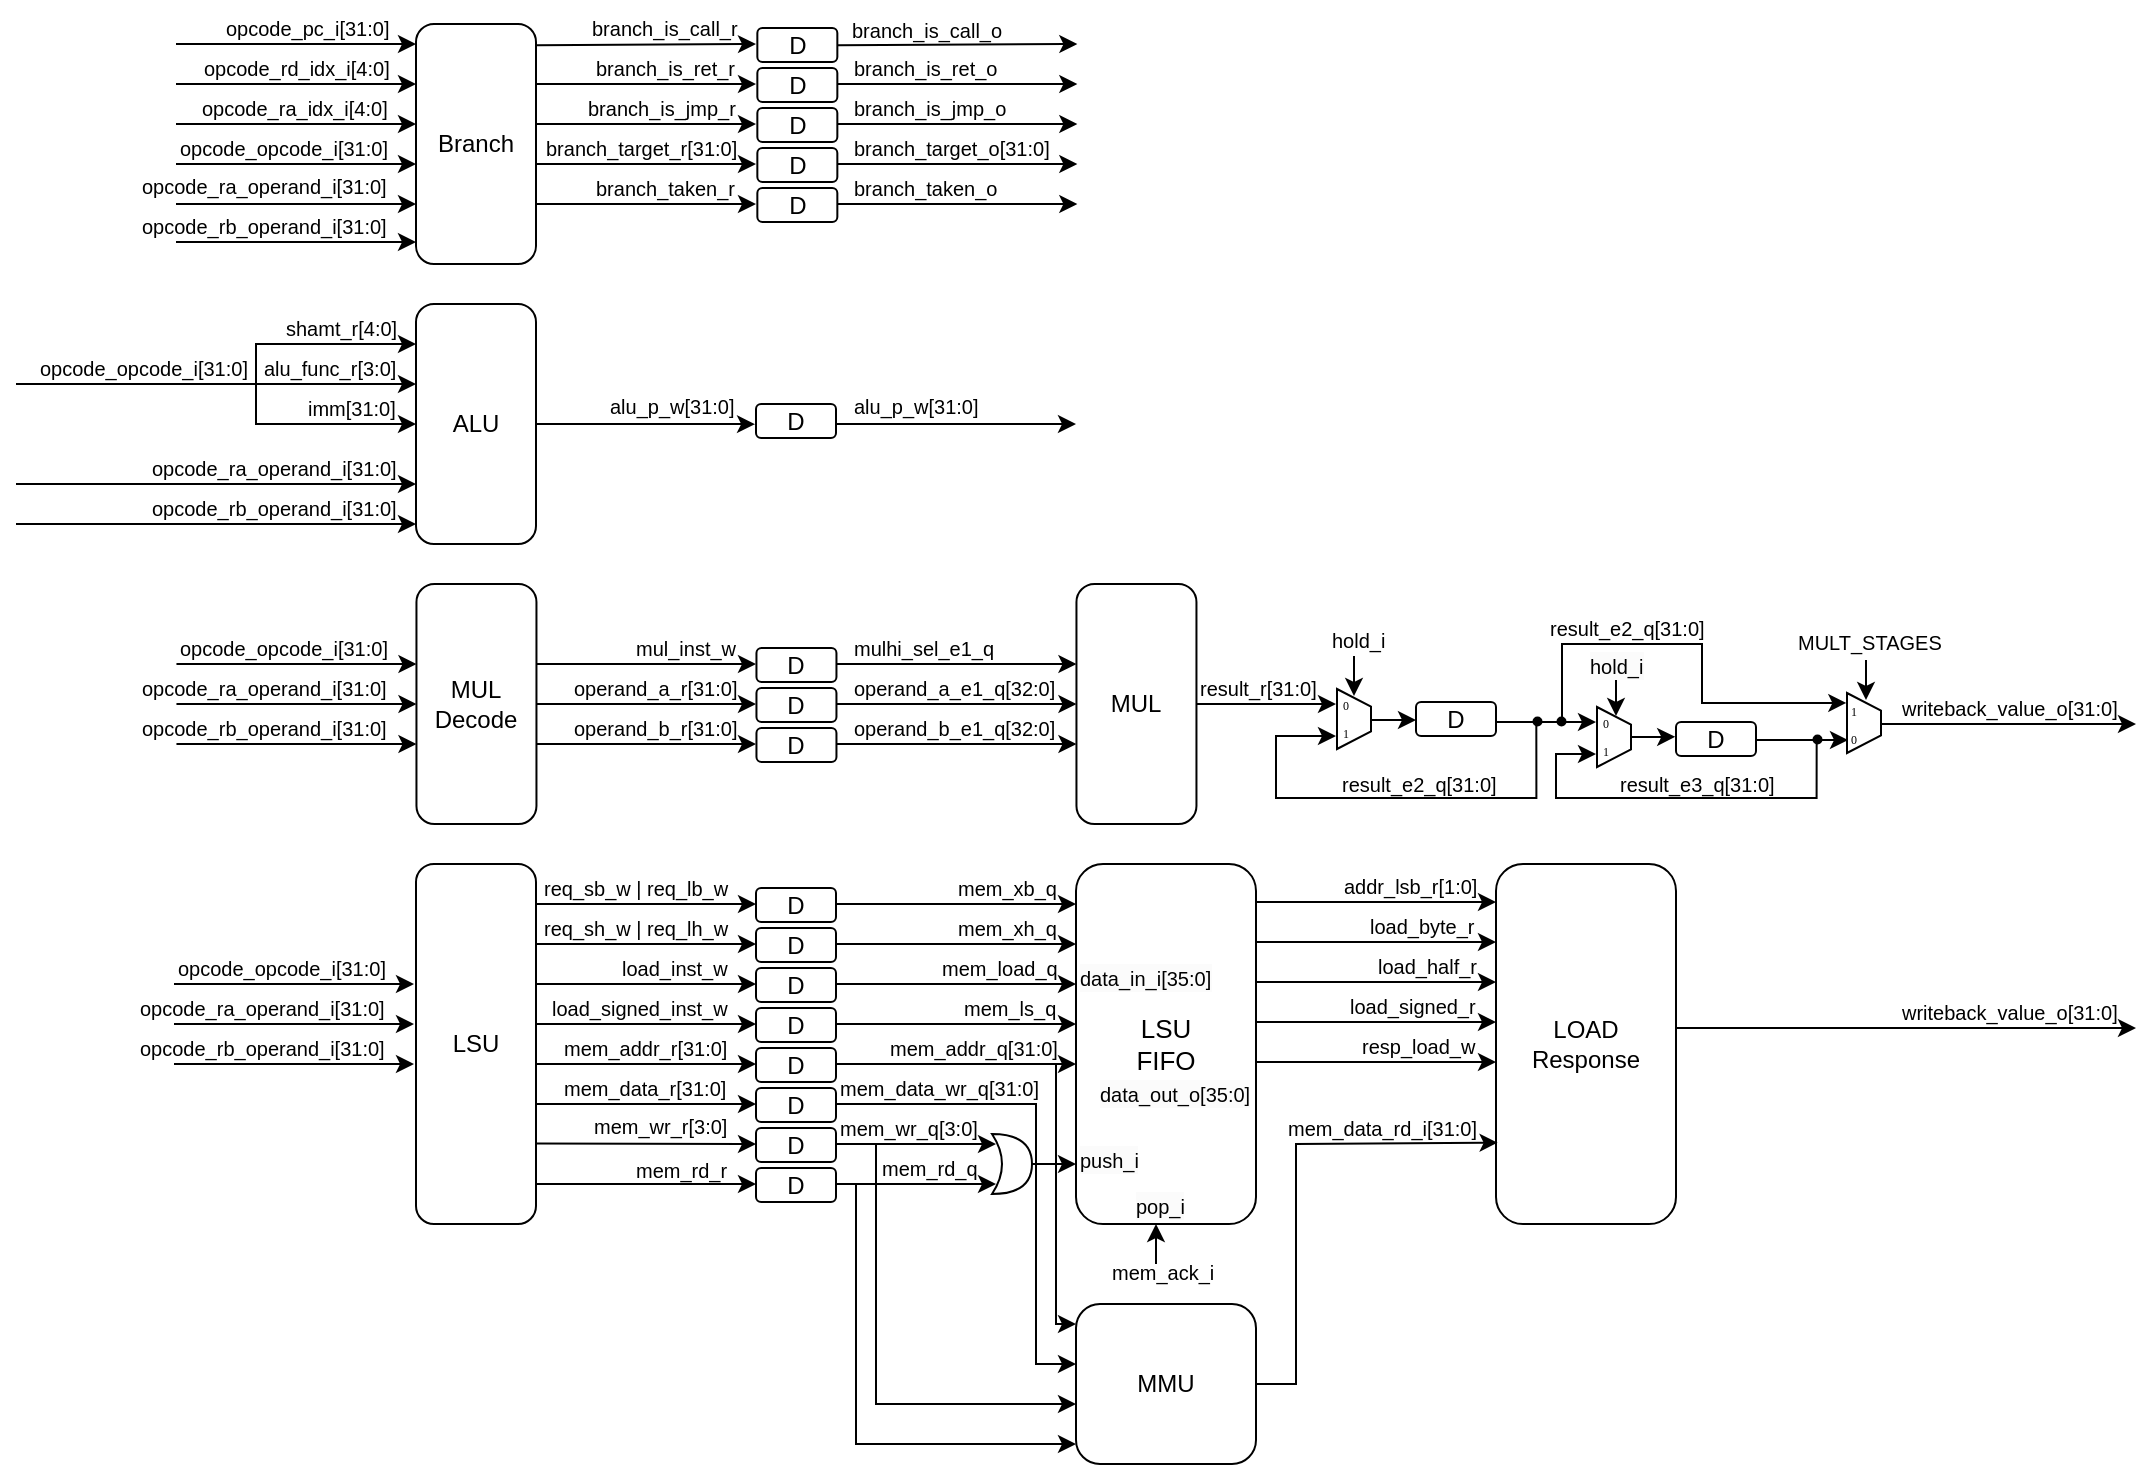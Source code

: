 <mxfile version="21.5.0" type="device">
  <diagram name="第 1 页" id="ritLLQ8AjiHa31bUFr7D">
    <mxGraphModel dx="1107" dy="1408" grid="1" gridSize="10" guides="0" tooltips="1" connect="1" arrows="1" fold="1" page="1" pageScale="1" pageWidth="1169" pageHeight="827" math="0" shadow="0">
      <root>
        <mxCell id="0" />
        <mxCell id="1" parent="0" />
        <mxCell id="JxjQhkmTE5tAGikNga0W-4" value="&lt;font style=&quot;font-size: 12px;&quot;&gt;LSU&lt;br&gt;&lt;/font&gt;" style="rounded=1;whiteSpace=wrap;html=1;" vertex="1" parent="1">
          <mxGeometry x="240" y="460" width="60" height="180" as="geometry" />
        </mxCell>
        <mxCell id="JxjQhkmTE5tAGikNga0W-5" value="&lt;font style=&quot;font-size: 12px;&quot;&gt;MUL &lt;br&gt;Decode&lt;/font&gt;" style="rounded=1;whiteSpace=wrap;html=1;" vertex="1" parent="1">
          <mxGeometry x="240.23" y="320" width="60" height="120" as="geometry" />
        </mxCell>
        <mxCell id="JxjQhkmTE5tAGikNga0W-6" value="" style="endArrow=classic;html=1;rounded=0;" edge="1" parent="1">
          <mxGeometry width="50" height="50" relative="1" as="geometry">
            <mxPoint x="120" y="50" as="sourcePoint" />
            <mxPoint x="240" y="50" as="targetPoint" />
          </mxGeometry>
        </mxCell>
        <mxCell id="JxjQhkmTE5tAGikNga0W-7" value="" style="endArrow=classic;html=1;rounded=0;" edge="1" parent="1">
          <mxGeometry width="50" height="50" relative="1" as="geometry">
            <mxPoint x="120" y="70" as="sourcePoint" />
            <mxPoint x="240" y="70" as="targetPoint" />
          </mxGeometry>
        </mxCell>
        <mxCell id="JxjQhkmTE5tAGikNga0W-8" value="" style="endArrow=classic;html=1;rounded=0;" edge="1" parent="1">
          <mxGeometry width="50" height="50" relative="1" as="geometry">
            <mxPoint x="120" y="90" as="sourcePoint" />
            <mxPoint x="240" y="90" as="targetPoint" />
          </mxGeometry>
        </mxCell>
        <mxCell id="JxjQhkmTE5tAGikNga0W-9" value="" style="endArrow=classic;html=1;rounded=0;" edge="1" parent="1">
          <mxGeometry width="50" height="50" relative="1" as="geometry">
            <mxPoint x="120" y="110" as="sourcePoint" />
            <mxPoint x="240" y="110" as="targetPoint" />
          </mxGeometry>
        </mxCell>
        <mxCell id="JxjQhkmTE5tAGikNga0W-10" value="" style="endArrow=classic;html=1;rounded=0;" edge="1" parent="1">
          <mxGeometry width="50" height="50" relative="1" as="geometry">
            <mxPoint x="120" y="130" as="sourcePoint" />
            <mxPoint x="240" y="130" as="targetPoint" />
          </mxGeometry>
        </mxCell>
        <mxCell id="JxjQhkmTE5tAGikNga0W-11" value="opcode_opcode_i[31:0]" style="text;whiteSpace=wrap;fontSize=10;" vertex="1" parent="1">
          <mxGeometry x="120" y="90" width="90" height="18" as="geometry" />
        </mxCell>
        <mxCell id="JxjQhkmTE5tAGikNga0W-12" value="opcode_pc_i[31:0]" style="text;whiteSpace=wrap;fontSize=10;" vertex="1" parent="1">
          <mxGeometry x="143" y="30" width="88" height="21" as="geometry" />
        </mxCell>
        <mxCell id="JxjQhkmTE5tAGikNga0W-13" value="opcode_rd_idx_i[4:0]" style="text;whiteSpace=wrap;fontSize=10;" vertex="1" parent="1">
          <mxGeometry x="132" y="50" width="80" height="19" as="geometry" />
        </mxCell>
        <mxCell id="JxjQhkmTE5tAGikNga0W-14" value="opcode_ra_idx_i[4:0]" style="text;whiteSpace=wrap;fontSize=10;" vertex="1" parent="1">
          <mxGeometry x="131" y="70" width="80" height="20" as="geometry" />
        </mxCell>
        <mxCell id="JxjQhkmTE5tAGikNga0W-15" value="opcode_ra_operand_i[31:0]" style="text;whiteSpace=wrap;fontSize=10;" vertex="1" parent="1">
          <mxGeometry x="101" y="109" width="100" height="10" as="geometry" />
        </mxCell>
        <mxCell id="JxjQhkmTE5tAGikNga0W-16" value="opcode_rb_operand_i[31:0]" style="text;whiteSpace=wrap;fontSize=10;" vertex="1" parent="1">
          <mxGeometry x="101" y="129" width="100" height="20" as="geometry" />
        </mxCell>
        <mxCell id="JxjQhkmTE5tAGikNga0W-18" value="&lt;font style=&quot;font-size: 12px;&quot;&gt;Branch&lt;/font&gt;" style="rounded=1;whiteSpace=wrap;html=1;" vertex="1" parent="1">
          <mxGeometry x="240" y="40" width="60" height="120" as="geometry" />
        </mxCell>
        <mxCell id="JxjQhkmTE5tAGikNga0W-24" value="" style="endArrow=classic;html=1;rounded=0;" edge="1" parent="1">
          <mxGeometry width="50" height="50" relative="1" as="geometry">
            <mxPoint x="120" y="149" as="sourcePoint" />
            <mxPoint x="240" y="149" as="targetPoint" />
          </mxGeometry>
        </mxCell>
        <mxCell id="JxjQhkmTE5tAGikNga0W-28" value="opcode_opcode_i[31:0]" style="text;whiteSpace=wrap;fontSize=10;" vertex="1" parent="1">
          <mxGeometry x="50" y="200" width="90" height="18" as="geometry" />
        </mxCell>
        <mxCell id="JxjQhkmTE5tAGikNga0W-30" value="" style="endArrow=classic;html=1;rounded=0;" edge="1" parent="1">
          <mxGeometry width="50" height="50" relative="1" as="geometry">
            <mxPoint x="160" y="220" as="sourcePoint" />
            <mxPoint x="240" y="200" as="targetPoint" />
            <Array as="points">
              <mxPoint x="160" y="200" />
            </Array>
          </mxGeometry>
        </mxCell>
        <mxCell id="JxjQhkmTE5tAGikNga0W-31" value="" style="endArrow=classic;html=1;rounded=0;" edge="1" parent="1">
          <mxGeometry width="50" height="50" relative="1" as="geometry">
            <mxPoint x="160" y="220" as="sourcePoint" />
            <mxPoint x="240" y="220" as="targetPoint" />
          </mxGeometry>
        </mxCell>
        <mxCell id="JxjQhkmTE5tAGikNga0W-32" value="shamt_r[4:0]" style="text;whiteSpace=wrap;fontSize=10;" vertex="1" parent="1">
          <mxGeometry x="173" y="180" width="57" height="18" as="geometry" />
        </mxCell>
        <mxCell id="JxjQhkmTE5tAGikNga0W-33" value="alu_func_r[3:0]" style="text;whiteSpace=wrap;fontSize=10;" vertex="1" parent="1">
          <mxGeometry x="162" y="200" width="70" height="21" as="geometry" />
        </mxCell>
        <mxCell id="JxjQhkmTE5tAGikNga0W-34" value="imm[31:0]" style="text;whiteSpace=wrap;fontSize=10;" vertex="1" parent="1">
          <mxGeometry x="184" y="220" width="50" height="19" as="geometry" />
        </mxCell>
        <mxCell id="JxjQhkmTE5tAGikNga0W-35" value="" style="endArrow=classic;html=1;rounded=0;" edge="1" parent="1">
          <mxGeometry width="50" height="50" relative="1" as="geometry">
            <mxPoint x="40" y="220" as="sourcePoint" />
            <mxPoint x="240" y="240" as="targetPoint" />
            <Array as="points">
              <mxPoint x="160" y="220" />
              <mxPoint x="160" y="240" />
            </Array>
          </mxGeometry>
        </mxCell>
        <mxCell id="JxjQhkmTE5tAGikNga0W-38" value="" style="endArrow=classic;html=1;rounded=0;" edge="1" parent="1">
          <mxGeometry width="50" height="50" relative="1" as="geometry">
            <mxPoint x="40" y="270" as="sourcePoint" />
            <mxPoint x="240" y="270" as="targetPoint" />
          </mxGeometry>
        </mxCell>
        <mxCell id="JxjQhkmTE5tAGikNga0W-39" value="opcode_ra_operand_i[31:0]" style="text;whiteSpace=wrap;fontSize=10;" vertex="1" parent="1">
          <mxGeometry x="106" y="250" width="100" height="10" as="geometry" />
        </mxCell>
        <mxCell id="JxjQhkmTE5tAGikNga0W-40" value="opcode_rb_operand_i[31:0]" style="text;whiteSpace=wrap;fontSize=10;" vertex="1" parent="1">
          <mxGeometry x="106" y="270" width="100" height="20" as="geometry" />
        </mxCell>
        <mxCell id="JxjQhkmTE5tAGikNga0W-41" value="" style="endArrow=classic;html=1;rounded=0;" edge="1" parent="1">
          <mxGeometry width="50" height="50" relative="1" as="geometry">
            <mxPoint x="40" y="290" as="sourcePoint" />
            <mxPoint x="240" y="290" as="targetPoint" />
          </mxGeometry>
        </mxCell>
        <mxCell id="JxjQhkmTE5tAGikNga0W-42" value="&lt;font style=&quot;font-size: 12px;&quot;&gt;ALU&lt;br&gt;&lt;/font&gt;" style="rounded=1;whiteSpace=wrap;html=1;" vertex="1" parent="1">
          <mxGeometry x="240" y="180" width="60" height="120" as="geometry" />
        </mxCell>
        <mxCell id="JxjQhkmTE5tAGikNga0W-45" value="" style="endArrow=classic;html=1;rounded=0;strokeWidth=1;exitX=0.004;exitY=0.167;exitDx=0;exitDy=0;exitPerimeter=0;" edge="1" parent="1">
          <mxGeometry width="50" height="50" relative="1" as="geometry">
            <mxPoint x="300.0" y="50.67" as="sourcePoint" />
            <mxPoint x="410" y="50" as="targetPoint" />
          </mxGeometry>
        </mxCell>
        <mxCell id="JxjQhkmTE5tAGikNga0W-46" value="" style="endArrow=classic;html=1;rounded=0;strokeWidth=1;exitX=0.001;exitY=0.072;exitDx=0;exitDy=0;exitPerimeter=0;" edge="1" parent="1">
          <mxGeometry width="50" height="50" relative="1" as="geometry">
            <mxPoint x="300.0" y="70.0" as="sourcePoint" />
            <mxPoint x="410" y="70" as="targetPoint" />
          </mxGeometry>
        </mxCell>
        <mxCell id="JxjQhkmTE5tAGikNga0W-47" value="" style="endArrow=classic;html=1;rounded=0;strokeWidth=1;exitX=1.002;exitY=0.481;exitDx=0;exitDy=0;exitPerimeter=0;" edge="1" parent="1">
          <mxGeometry width="50" height="50" relative="1" as="geometry">
            <mxPoint x="300" y="90" as="sourcePoint" />
            <mxPoint x="410" y="90" as="targetPoint" />
          </mxGeometry>
        </mxCell>
        <mxCell id="JxjQhkmTE5tAGikNga0W-48" value="&lt;span style=&quot;color: rgb(0, 0, 0); font-family: Helvetica; font-style: normal; font-variant-ligatures: normal; font-variant-caps: normal; font-weight: 400; letter-spacing: normal; orphans: 2; text-align: center; text-indent: 0px; text-transform: none; widows: 2; word-spacing: 0px; -webkit-text-stroke-width: 0px; text-decoration-thickness: initial; text-decoration-style: initial; text-decoration-color: initial; float: none; display: inline !important;&quot;&gt;&lt;font style=&quot;font-size: 10px;&quot;&gt;branch_is_call_r&lt;/font&gt;&lt;/span&gt;" style="text;whiteSpace=wrap;html=1;" vertex="1" parent="1">
          <mxGeometry x="326" y="28" width="75" height="18" as="geometry" />
        </mxCell>
        <mxCell id="JxjQhkmTE5tAGikNga0W-49" value="&lt;span style=&quot;color: rgb(0, 0, 0); font-family: Helvetica; font-style: normal; font-variant-ligatures: normal; font-variant-caps: normal; font-weight: 400; letter-spacing: normal; orphans: 2; text-align: center; text-indent: 0px; text-transform: none; widows: 2; word-spacing: 0px; -webkit-text-stroke-width: 0px; text-decoration-thickness: initial; text-decoration-style: initial; text-decoration-color: initial; float: none; display: inline !important;&quot;&gt;&lt;font style=&quot;font-size: 10px;&quot;&gt;branch_is_ret_r&lt;/font&gt;&lt;/span&gt;" style="text;whiteSpace=wrap;html=1;" vertex="1" parent="1">
          <mxGeometry x="328" y="48" width="70" height="18" as="geometry" />
        </mxCell>
        <mxCell id="JxjQhkmTE5tAGikNga0W-50" value="&lt;span style=&quot;color: rgb(0, 0, 0); font-family: Helvetica; font-style: normal; font-variant-ligatures: normal; font-variant-caps: normal; font-weight: 400; letter-spacing: normal; orphans: 2; text-align: center; text-indent: 0px; text-transform: none; widows: 2; word-spacing: 0px; -webkit-text-stroke-width: 0px; text-decoration-thickness: initial; text-decoration-style: initial; text-decoration-color: initial; float: none; display: inline !important;&quot;&gt;&lt;font style=&quot;font-size: 10px;&quot;&gt;branch_target_r[31:0]&lt;/font&gt;&lt;/span&gt;" style="text;whiteSpace=wrap;html=1;" vertex="1" parent="1">
          <mxGeometry x="303" y="88" width="104" height="22" as="geometry" />
        </mxCell>
        <mxCell id="JxjQhkmTE5tAGikNga0W-51" value="" style="endArrow=classic;html=1;rounded=0;strokeWidth=1;" edge="1" parent="1">
          <mxGeometry width="50" height="50" relative="1" as="geometry">
            <mxPoint x="300" y="110.0" as="sourcePoint" />
            <mxPoint x="410" y="110" as="targetPoint" />
          </mxGeometry>
        </mxCell>
        <mxCell id="JxjQhkmTE5tAGikNga0W-52" value="" style="endArrow=classic;html=1;rounded=0;strokeWidth=1;" edge="1" parent="1">
          <mxGeometry width="50" height="50" relative="1" as="geometry">
            <mxPoint x="300" y="130.0" as="sourcePoint" />
            <mxPoint x="410" y="130" as="targetPoint" />
          </mxGeometry>
        </mxCell>
        <mxCell id="JxjQhkmTE5tAGikNga0W-53" value="&lt;span style=&quot;color: rgb(0, 0, 0); font-family: Helvetica; font-style: normal; font-variant-ligatures: normal; font-variant-caps: normal; font-weight: 400; letter-spacing: normal; orphans: 2; text-align: center; text-indent: 0px; text-transform: none; widows: 2; word-spacing: 0px; -webkit-text-stroke-width: 0px; text-decoration-thickness: initial; text-decoration-style: initial; text-decoration-color: initial; float: none; display: inline !important;&quot;&gt;&lt;font style=&quot;font-size: 10px;&quot;&gt;branch_taken_r&lt;/font&gt;&lt;/span&gt;" style="text;whiteSpace=wrap;html=1;" vertex="1" parent="1">
          <mxGeometry x="328" y="108" width="80" height="20" as="geometry" />
        </mxCell>
        <mxCell id="JxjQhkmTE5tAGikNga0W-56" value="&lt;span style=&quot;color: rgb(0, 0, 0); font-family: Helvetica; font-style: normal; font-variant-ligatures: normal; font-variant-caps: normal; font-weight: 400; letter-spacing: normal; orphans: 2; text-align: center; text-indent: 0px; text-transform: none; widows: 2; word-spacing: 0px; -webkit-text-stroke-width: 0px; text-decoration-thickness: initial; text-decoration-style: initial; text-decoration-color: initial; float: none; display: inline !important;&quot;&gt;&lt;font style=&quot;font-size: 10px;&quot;&gt;branch_is_call_o&lt;/font&gt;&lt;/span&gt;" style="text;whiteSpace=wrap;html=1;" vertex="1" parent="1">
          <mxGeometry x="455.67" y="29" width="75" height="21" as="geometry" />
        </mxCell>
        <mxCell id="JxjQhkmTE5tAGikNga0W-57" value="&lt;span style=&quot;color: rgb(0, 0, 0); font-family: Helvetica; font-style: normal; font-variant-ligatures: normal; font-variant-caps: normal; font-weight: 400; letter-spacing: normal; orphans: 2; text-align: center; text-indent: 0px; text-transform: none; widows: 2; word-spacing: 0px; -webkit-text-stroke-width: 0px; text-decoration-thickness: initial; text-decoration-style: initial; text-decoration-color: initial; float: none; display: inline !important;&quot;&gt;&lt;font style=&quot;font-size: 10px;&quot;&gt;branch_is_ret_o&lt;/font&gt;&lt;/span&gt;" style="text;whiteSpace=wrap;html=1;" vertex="1" parent="1">
          <mxGeometry x="456.67" y="48" width="80" height="22" as="geometry" />
        </mxCell>
        <mxCell id="JxjQhkmTE5tAGikNga0W-58" value="&lt;span style=&quot;color: rgb(0, 0, 0); font-family: Helvetica; font-style: normal; font-variant-ligatures: normal; font-variant-caps: normal; font-weight: 400; letter-spacing: normal; orphans: 2; text-align: center; text-indent: 0px; text-transform: none; widows: 2; word-spacing: 0px; -webkit-text-stroke-width: 0px; text-decoration-thickness: initial; text-decoration-style: initial; text-decoration-color: initial; float: none; display: inline !important;&quot;&gt;&lt;font style=&quot;font-size: 10px;&quot;&gt;branch_is_jmp_o&lt;/font&gt;&lt;/span&gt;" style="text;whiteSpace=wrap;html=1;" vertex="1" parent="1">
          <mxGeometry x="456.67" y="68" width="80" height="21" as="geometry" />
        </mxCell>
        <mxCell id="JxjQhkmTE5tAGikNga0W-59" value="&lt;span style=&quot;color: rgb(0, 0, 0); font-family: Helvetica; font-style: normal; font-variant-ligatures: normal; font-variant-caps: normal; font-weight: 400; letter-spacing: normal; orphans: 2; text-align: center; text-indent: 0px; text-transform: none; widows: 2; word-spacing: 0px; -webkit-text-stroke-width: 0px; text-decoration-thickness: initial; text-decoration-style: initial; text-decoration-color: initial; float: none; display: inline !important;&quot;&gt;&lt;font style=&quot;font-size: 10px;&quot;&gt;branch_taken_o&lt;/font&gt;&lt;/span&gt;" style="text;whiteSpace=wrap;html=1;" vertex="1" parent="1">
          <mxGeometry x="456.67" y="107.5" width="80" height="21.5" as="geometry" />
        </mxCell>
        <mxCell id="JxjQhkmTE5tAGikNga0W-60" value="&lt;span style=&quot;color: rgb(0, 0, 0); font-family: Helvetica; font-style: normal; font-variant-ligatures: normal; font-variant-caps: normal; font-weight: 400; letter-spacing: normal; orphans: 2; text-align: center; text-indent: 0px; text-transform: none; widows: 2; word-spacing: 0px; -webkit-text-stroke-width: 0px; text-decoration-thickness: initial; text-decoration-style: initial; text-decoration-color: initial; float: none; display: inline !important;&quot;&gt;&lt;font style=&quot;font-size: 10px;&quot;&gt;branch_is_jmp_r&lt;/font&gt;&lt;/span&gt;" style="text;whiteSpace=wrap;html=1;" vertex="1" parent="1">
          <mxGeometry x="324" y="68" width="80" height="18" as="geometry" />
        </mxCell>
        <mxCell id="JxjQhkmTE5tAGikNga0W-61" value="D" style="rounded=1;whiteSpace=wrap;html=1;" vertex="1" parent="1">
          <mxGeometry x="410.67" y="62" width="40" height="17" as="geometry" />
        </mxCell>
        <mxCell id="JxjQhkmTE5tAGikNga0W-62" value="D" style="rounded=1;whiteSpace=wrap;html=1;" vertex="1" parent="1">
          <mxGeometry x="410.67" y="82" width="40" height="17" as="geometry" />
        </mxCell>
        <mxCell id="JxjQhkmTE5tAGikNga0W-63" value="D" style="rounded=1;whiteSpace=wrap;html=1;" vertex="1" parent="1">
          <mxGeometry x="410.67" y="102" width="40" height="17" as="geometry" />
        </mxCell>
        <mxCell id="JxjQhkmTE5tAGikNga0W-64" value="D" style="rounded=1;whiteSpace=wrap;html=1;" vertex="1" parent="1">
          <mxGeometry x="410.67" y="122" width="40" height="17" as="geometry" />
        </mxCell>
        <mxCell id="JxjQhkmTE5tAGikNga0W-65" value="D" style="rounded=1;whiteSpace=wrap;html=1;" vertex="1" parent="1">
          <mxGeometry x="410.67" y="42" width="40" height="17" as="geometry" />
        </mxCell>
        <mxCell id="JxjQhkmTE5tAGikNga0W-67" value="" style="endArrow=classic;html=1;rounded=0;entryX=-0.012;entryY=0.592;entryDx=0;entryDy=0;entryPerimeter=0;" edge="1" parent="1" target="JxjQhkmTE5tAGikNga0W-74">
          <mxGeometry width="50" height="50" relative="1" as="geometry">
            <mxPoint x="300" y="240" as="sourcePoint" />
            <mxPoint x="380" y="240" as="targetPoint" />
          </mxGeometry>
        </mxCell>
        <mxCell id="JxjQhkmTE5tAGikNga0W-68" value="alu_p_w[31:0]" style="text;whiteSpace=wrap;fontSize=10;" vertex="1" parent="1">
          <mxGeometry x="335" y="219" width="70" height="19" as="geometry" />
        </mxCell>
        <mxCell id="JxjQhkmTE5tAGikNga0W-69" value="" style="endArrow=classic;html=1;rounded=0;strokeWidth=1;exitX=0.004;exitY=0.167;exitDx=0;exitDy=0;exitPerimeter=0;" edge="1" parent="1">
          <mxGeometry width="50" height="50" relative="1" as="geometry">
            <mxPoint x="450.67" y="50.67" as="sourcePoint" />
            <mxPoint x="570.67" y="50" as="targetPoint" />
          </mxGeometry>
        </mxCell>
        <mxCell id="JxjQhkmTE5tAGikNga0W-70" value="" style="endArrow=classic;html=1;rounded=0;strokeWidth=1;exitX=0.001;exitY=0.072;exitDx=0;exitDy=0;exitPerimeter=0;" edge="1" parent="1">
          <mxGeometry width="50" height="50" relative="1" as="geometry">
            <mxPoint x="450.67" y="70.0" as="sourcePoint" />
            <mxPoint x="570.67" y="70" as="targetPoint" />
          </mxGeometry>
        </mxCell>
        <mxCell id="JxjQhkmTE5tAGikNga0W-71" value="" style="endArrow=classic;html=1;rounded=0;strokeWidth=1;exitX=1.002;exitY=0.481;exitDx=0;exitDy=0;exitPerimeter=0;" edge="1" parent="1">
          <mxGeometry width="50" height="50" relative="1" as="geometry">
            <mxPoint x="450.67" y="90" as="sourcePoint" />
            <mxPoint x="570.67" y="90" as="targetPoint" />
          </mxGeometry>
        </mxCell>
        <mxCell id="JxjQhkmTE5tAGikNga0W-72" value="" style="endArrow=classic;html=1;rounded=0;strokeWidth=1;" edge="1" parent="1">
          <mxGeometry width="50" height="50" relative="1" as="geometry">
            <mxPoint x="450.67" y="110.0" as="sourcePoint" />
            <mxPoint x="570.67" y="110" as="targetPoint" />
          </mxGeometry>
        </mxCell>
        <mxCell id="JxjQhkmTE5tAGikNga0W-73" value="" style="endArrow=classic;html=1;rounded=0;strokeWidth=1;" edge="1" parent="1">
          <mxGeometry width="50" height="50" relative="1" as="geometry">
            <mxPoint x="450.67" y="130.0" as="sourcePoint" />
            <mxPoint x="570.67" y="130" as="targetPoint" />
          </mxGeometry>
        </mxCell>
        <mxCell id="JxjQhkmTE5tAGikNga0W-55" value="&lt;span style=&quot;color: rgb(0, 0, 0); font-family: Helvetica; font-style: normal; font-variant-ligatures: normal; font-variant-caps: normal; font-weight: 400; letter-spacing: normal; orphans: 2; text-align: center; text-indent: 0px; text-transform: none; widows: 2; word-spacing: 0px; -webkit-text-stroke-width: 0px; text-decoration-thickness: initial; text-decoration-style: initial; text-decoration-color: initial; float: none; display: inline !important;&quot;&gt;&lt;font style=&quot;font-size: 10px;&quot;&gt;branch_target_o[31:0]&lt;/font&gt;&lt;/span&gt;" style="text;whiteSpace=wrap;html=1;" vertex="1" parent="1">
          <mxGeometry x="456.67" y="88" width="100.58" height="20" as="geometry" />
        </mxCell>
        <mxCell id="JxjQhkmTE5tAGikNga0W-74" value="D" style="rounded=1;whiteSpace=wrap;html=1;" vertex="1" parent="1">
          <mxGeometry x="410" y="230" width="40" height="17" as="geometry" />
        </mxCell>
        <mxCell id="JxjQhkmTE5tAGikNga0W-75" value="" style="endArrow=classic;html=1;rounded=0;" edge="1" parent="1">
          <mxGeometry width="50" height="50" relative="1" as="geometry">
            <mxPoint x="450" y="240" as="sourcePoint" />
            <mxPoint x="570" y="240" as="targetPoint" />
          </mxGeometry>
        </mxCell>
        <mxCell id="JxjQhkmTE5tAGikNga0W-76" value="alu_p_w[31:0]" style="text;whiteSpace=wrap;fontSize=10;" vertex="1" parent="1">
          <mxGeometry x="457" y="219" width="70" height="19" as="geometry" />
        </mxCell>
        <mxCell id="JxjQhkmTE5tAGikNga0W-77" value="" style="endArrow=classic;html=1;rounded=0;" edge="1" parent="1">
          <mxGeometry width="50" height="50" relative="1" as="geometry">
            <mxPoint x="120.23" y="360" as="sourcePoint" />
            <mxPoint x="240.23" y="360" as="targetPoint" />
          </mxGeometry>
        </mxCell>
        <mxCell id="JxjQhkmTE5tAGikNga0W-78" value="" style="endArrow=classic;html=1;rounded=0;" edge="1" parent="1">
          <mxGeometry width="50" height="50" relative="1" as="geometry">
            <mxPoint x="120.23" y="380" as="sourcePoint" />
            <mxPoint x="240.23" y="380" as="targetPoint" />
          </mxGeometry>
        </mxCell>
        <mxCell id="JxjQhkmTE5tAGikNga0W-79" value="" style="endArrow=classic;html=1;rounded=0;" edge="1" parent="1">
          <mxGeometry width="50" height="50" relative="1" as="geometry">
            <mxPoint x="120.23" y="400" as="sourcePoint" />
            <mxPoint x="240.23" y="400" as="targetPoint" />
          </mxGeometry>
        </mxCell>
        <mxCell id="JxjQhkmTE5tAGikNga0W-80" value="opcode_opcode_i[31:0]" style="text;whiteSpace=wrap;fontSize=10;" vertex="1" parent="1">
          <mxGeometry x="120.23" y="340" width="111" height="21" as="geometry" />
        </mxCell>
        <mxCell id="JxjQhkmTE5tAGikNga0W-81" value="opcode_ra_operand_i[31:0]" style="text;whiteSpace=wrap;fontSize=10;" vertex="1" parent="1">
          <mxGeometry x="101.23" y="360" width="130" height="19" as="geometry" />
        </mxCell>
        <mxCell id="JxjQhkmTE5tAGikNga0W-84" value="opcode_rb_operand_i[31:0]" style="text;whiteSpace=wrap;fontSize=10;" vertex="1" parent="1">
          <mxGeometry x="101.23" y="380" width="130" height="19" as="geometry" />
        </mxCell>
        <mxCell id="JxjQhkmTE5tAGikNga0W-85" value="" style="endArrow=classic;html=1;rounded=0;" edge="1" parent="1">
          <mxGeometry width="50" height="50" relative="1" as="geometry">
            <mxPoint x="300.23" y="360" as="sourcePoint" />
            <mxPoint x="410" y="360" as="targetPoint" />
          </mxGeometry>
        </mxCell>
        <mxCell id="JxjQhkmTE5tAGikNga0W-86" value="" style="endArrow=classic;html=1;rounded=0;" edge="1" parent="1">
          <mxGeometry width="50" height="50" relative="1" as="geometry">
            <mxPoint x="300.23" y="380" as="sourcePoint" />
            <mxPoint x="410" y="380" as="targetPoint" />
          </mxGeometry>
        </mxCell>
        <mxCell id="JxjQhkmTE5tAGikNga0W-87" value="" style="endArrow=classic;html=1;rounded=0;" edge="1" parent="1">
          <mxGeometry width="50" height="50" relative="1" as="geometry">
            <mxPoint x="300.23" y="400" as="sourcePoint" />
            <mxPoint x="410" y="400" as="targetPoint" />
          </mxGeometry>
        </mxCell>
        <mxCell id="JxjQhkmTE5tAGikNga0W-88" value="mul_inst_w" style="text;whiteSpace=wrap;fontSize=10;" vertex="1" parent="1">
          <mxGeometry x="348.23" y="340" width="51" height="21" as="geometry" />
        </mxCell>
        <mxCell id="JxjQhkmTE5tAGikNga0W-89" value="operand_a_r[31:0]" style="text;whiteSpace=wrap;fontSize=10;" vertex="1" parent="1">
          <mxGeometry x="317.23" y="360" width="90" height="19" as="geometry" />
        </mxCell>
        <mxCell id="JxjQhkmTE5tAGikNga0W-90" value="operand_b_r[31:0]" style="text;whiteSpace=wrap;fontSize=10;" vertex="1" parent="1">
          <mxGeometry x="317.23" y="380" width="90" height="19" as="geometry" />
        </mxCell>
        <mxCell id="JxjQhkmTE5tAGikNga0W-93" value="D" style="rounded=1;whiteSpace=wrap;html=1;" vertex="1" parent="1">
          <mxGeometry x="410.23" y="352" width="40" height="17" as="geometry" />
        </mxCell>
        <mxCell id="JxjQhkmTE5tAGikNga0W-94" value="D" style="rounded=1;whiteSpace=wrap;html=1;" vertex="1" parent="1">
          <mxGeometry x="410.23" y="372" width="40" height="17" as="geometry" />
        </mxCell>
        <mxCell id="JxjQhkmTE5tAGikNga0W-95" value="D" style="rounded=1;whiteSpace=wrap;html=1;" vertex="1" parent="1">
          <mxGeometry x="410.23" y="392" width="40" height="17" as="geometry" />
        </mxCell>
        <mxCell id="JxjQhkmTE5tAGikNga0W-96" value="&lt;span style=&quot;color: rgb(0, 0, 0); font-family: Helvetica; font-style: normal; font-variant-ligatures: normal; font-variant-caps: normal; font-weight: 400; letter-spacing: normal; orphans: 2; text-align: center; text-indent: 0px; text-transform: none; widows: 2; word-spacing: 0px; -webkit-text-stroke-width: 0px; text-decoration-thickness: initial; text-decoration-style: initial; text-decoration-color: initial; float: none; display: inline !important;&quot;&gt;&lt;font style=&quot;font-size: 10px;&quot;&gt;operand_b_e1_q[32:0]&lt;/font&gt;&lt;/span&gt;" style="text;whiteSpace=wrap;html=1;" vertex="1" parent="1">
          <mxGeometry x="457.23" y="377.5" width="80" height="21.5" as="geometry" />
        </mxCell>
        <mxCell id="JxjQhkmTE5tAGikNga0W-97" value="" style="endArrow=classic;html=1;rounded=0;strokeWidth=1;exitX=1.002;exitY=0.481;exitDx=0;exitDy=0;exitPerimeter=0;" edge="1" parent="1">
          <mxGeometry width="50" height="50" relative="1" as="geometry">
            <mxPoint x="450.23" y="360" as="sourcePoint" />
            <mxPoint x="570.23" y="360" as="targetPoint" />
          </mxGeometry>
        </mxCell>
        <mxCell id="JxjQhkmTE5tAGikNga0W-98" value="" style="endArrow=classic;html=1;rounded=0;strokeWidth=1;" edge="1" parent="1">
          <mxGeometry width="50" height="50" relative="1" as="geometry">
            <mxPoint x="450.23" y="380.0" as="sourcePoint" />
            <mxPoint x="570.23" y="380" as="targetPoint" />
          </mxGeometry>
        </mxCell>
        <mxCell id="JxjQhkmTE5tAGikNga0W-99" value="" style="endArrow=classic;html=1;rounded=0;strokeWidth=1;" edge="1" parent="1">
          <mxGeometry width="50" height="50" relative="1" as="geometry">
            <mxPoint x="450.23" y="400.0" as="sourcePoint" />
            <mxPoint x="570.23" y="400" as="targetPoint" />
          </mxGeometry>
        </mxCell>
        <mxCell id="JxjQhkmTE5tAGikNga0W-100" value="&lt;span style=&quot;color: rgb(0, 0, 0); font-family: Helvetica; font-style: normal; font-variant-ligatures: normal; font-variant-caps: normal; font-weight: 400; letter-spacing: normal; orphans: 2; text-align: center; text-indent: 0px; text-transform: none; widows: 2; word-spacing: 0px; -webkit-text-stroke-width: 0px; text-decoration-thickness: initial; text-decoration-style: initial; text-decoration-color: initial; float: none; display: inline !important;&quot;&gt;&lt;font style=&quot;font-size: 10px;&quot;&gt;operand_a_e1_q[32:0]&lt;/font&gt;&lt;/span&gt;" style="text;whiteSpace=wrap;html=1;" vertex="1" parent="1">
          <mxGeometry x="457.23" y="358" width="100.58" height="20" as="geometry" />
        </mxCell>
        <mxCell id="JxjQhkmTE5tAGikNga0W-101" value="&lt;span style=&quot;color: rgb(0, 0, 0); font-family: Helvetica; font-style: normal; font-variant-ligatures: normal; font-variant-caps: normal; font-weight: 400; letter-spacing: normal; orphans: 2; text-align: center; text-indent: 0px; text-transform: none; widows: 2; word-spacing: 0px; -webkit-text-stroke-width: 0px; text-decoration-thickness: initial; text-decoration-style: initial; text-decoration-color: initial; float: none; display: inline !important;&quot;&gt;&lt;font style=&quot;font-size: 10px;&quot;&gt;mulhi_sel_e1_q&lt;/font&gt;&lt;/span&gt;" style="text;whiteSpace=wrap;html=1;" vertex="1" parent="1">
          <mxGeometry x="457.23" y="338" width="100.58" height="20" as="geometry" />
        </mxCell>
        <mxCell id="JxjQhkmTE5tAGikNga0W-102" value="&lt;font style=&quot;font-size: 12px;&quot;&gt;MUL&lt;br&gt;&lt;/font&gt;" style="rounded=1;whiteSpace=wrap;html=1;" vertex="1" parent="1">
          <mxGeometry x="570.23" y="320" width="60" height="120" as="geometry" />
        </mxCell>
        <mxCell id="JxjQhkmTE5tAGikNga0W-113" value="" style="shape=trapezoid;perimeter=trapezoidPerimeter;whiteSpace=wrap;html=1;fixedSize=1;rotation=90;size=8.75;" vertex="1" parent="1">
          <mxGeometry x="949" y="381" width="30" height="17" as="geometry" />
        </mxCell>
        <mxCell id="JxjQhkmTE5tAGikNga0W-114" value="&lt;span style=&quot;color: rgb(0, 0, 0); font-family: Helvetica; font-style: normal; font-variant-ligatures: normal; font-variant-caps: normal; font-weight: 400; letter-spacing: normal; orphans: 2; text-align: left; text-indent: 0px; text-transform: none; widows: 2; word-spacing: 0px; -webkit-text-stroke-width: 0px; text-decoration-thickness: initial; text-decoration-style: initial; text-decoration-color: initial; float: none; display: inline !important;&quot;&gt;&lt;font style=&quot;font-size: 10px;&quot;&gt;result_r[31:0]&lt;/font&gt;&lt;/span&gt;" style="text;whiteSpace=wrap;html=1;" vertex="1" parent="1">
          <mxGeometry x="630" y="358" width="50" height="20" as="geometry" />
        </mxCell>
        <mxCell id="JxjQhkmTE5tAGikNga0W-115" value="" style="endArrow=classic;html=1;rounded=0;strokeWidth=1;" edge="1" parent="1">
          <mxGeometry width="50" height="50" relative="1" as="geometry">
            <mxPoint x="630" y="380" as="sourcePoint" />
            <mxPoint x="700" y="380" as="targetPoint" />
          </mxGeometry>
        </mxCell>
        <mxCell id="JxjQhkmTE5tAGikNga0W-116" value="" style="endArrow=classic;html=1;rounded=0;strokeWidth=1;" edge="1" parent="1">
          <mxGeometry width="50" height="50" relative="1" as="geometry">
            <mxPoint x="780" y="389" as="sourcePoint" />
            <mxPoint x="830" y="389" as="targetPoint" />
          </mxGeometry>
        </mxCell>
        <mxCell id="JxjQhkmTE5tAGikNga0W-117" value="&lt;span style=&quot;color: rgb(0, 0, 0); font-family: Helvetica; font-style: normal; font-variant-ligatures: normal; font-variant-caps: normal; font-weight: 400; letter-spacing: normal; orphans: 2; text-align: left; text-indent: 0px; text-transform: none; widows: 2; word-spacing: 0px; -webkit-text-stroke-width: 0px; text-decoration-thickness: initial; text-decoration-style: initial; text-decoration-color: initial; float: none; display: inline !important;&quot;&gt;&lt;font style=&quot;font-size: 10px;&quot;&gt;result_e2_q[31:0]&lt;/font&gt;&lt;/span&gt;" style="text;whiteSpace=wrap;html=1;" vertex="1" parent="1">
          <mxGeometry x="805" y="328" width="50" height="20" as="geometry" />
        </mxCell>
        <mxCell id="JxjQhkmTE5tAGikNga0W-118" value="" style="group" vertex="1" connectable="0" parent="1">
          <mxGeometry x="700.5" y="371" width="17" height="31.5" as="geometry" />
        </mxCell>
        <mxCell id="JxjQhkmTE5tAGikNga0W-119" value="" style="shape=trapezoid;perimeter=trapezoidPerimeter;whiteSpace=wrap;html=1;fixedSize=1;rotation=90;size=8.75;" vertex="1" parent="JxjQhkmTE5tAGikNga0W-118">
          <mxGeometry x="-6.5" y="8" width="30" height="17" as="geometry" />
        </mxCell>
        <mxCell id="JxjQhkmTE5tAGikNga0W-120" value="&lt;p style=&quot;line-height: 100%;&quot;&gt;&lt;font face=&quot;Times New Roman&quot; style=&quot;font-size: 6px;&quot;&gt;0&lt;br&gt;1&lt;/font&gt;&lt;/p&gt;" style="text;align=center;html=1;verticalAlign=middle;whiteSpace=wrap;rounded=0;" vertex="1" parent="JxjQhkmTE5tAGikNga0W-118">
          <mxGeometry x="0.25" width="8" height="30" as="geometry" />
        </mxCell>
        <mxCell id="JxjQhkmTE5tAGikNga0W-121" value="" style="endArrow=classic;html=1;rounded=1;strokeWidth=1;" edge="1" parent="1">
          <mxGeometry width="50" height="50" relative="1" as="geometry">
            <mxPoint x="709" y="356" as="sourcePoint" />
            <mxPoint x="709" y="376" as="targetPoint" />
          </mxGeometry>
        </mxCell>
        <mxCell id="JxjQhkmTE5tAGikNga0W-122" value="&lt;span style=&quot;color: rgb(0, 0, 0); font-family: Helvetica; font-size: 10px; font-style: normal; font-variant-ligatures: normal; font-variant-caps: normal; font-weight: 400; letter-spacing: normal; orphans: 2; text-align: left; text-indent: 0px; text-transform: none; widows: 2; word-spacing: 0px; -webkit-text-stroke-width: 0px; text-decoration-thickness: initial; text-decoration-style: initial; text-decoration-color: initial; float: none; display: inline !important;&quot;&gt;hold_i&lt;/span&gt;" style="text;whiteSpace=wrap;html=1;fontSize=10;" vertex="1" parent="1">
          <mxGeometry x="696" y="336" width="31" height="20" as="geometry" />
        </mxCell>
        <mxCell id="JxjQhkmTE5tAGikNga0W-123" value="" style="endArrow=classic;html=1;rounded=0;strokeWidth=1;" edge="1" parent="1">
          <mxGeometry width="50" height="50" relative="1" as="geometry">
            <mxPoint x="718" y="388" as="sourcePoint" />
            <mxPoint x="740" y="388" as="targetPoint" />
          </mxGeometry>
        </mxCell>
        <mxCell id="JxjQhkmTE5tAGikNga0W-124" value="" style="endArrow=classic;html=1;rounded=0;edgeStyle=orthogonalEdgeStyle;exitX=0.432;exitY=0.725;exitDx=0;exitDy=0;exitPerimeter=0;" edge="1" parent="1" source="JxjQhkmTE5tAGikNga0W-140">
          <mxGeometry width="50" height="50" relative="1" as="geometry">
            <mxPoint x="800" y="397" as="sourcePoint" />
            <mxPoint x="700" y="396" as="targetPoint" />
            <Array as="points">
              <mxPoint x="800" y="427" />
              <mxPoint x="670" y="427" />
              <mxPoint x="670" y="396" />
            </Array>
          </mxGeometry>
        </mxCell>
        <mxCell id="JxjQhkmTE5tAGikNga0W-125" value="" style="endArrow=classic;html=1;rounded=0;strokeWidth=1;" edge="1" parent="1">
          <mxGeometry width="50" height="50" relative="1" as="geometry">
            <mxPoint x="910" y="398" as="sourcePoint" />
            <mxPoint x="956" y="398" as="targetPoint" />
          </mxGeometry>
        </mxCell>
        <mxCell id="JxjQhkmTE5tAGikNga0W-129" value="" style="endArrow=classic;html=1;rounded=1;strokeWidth=1;" edge="1" parent="1">
          <mxGeometry width="50" height="50" relative="1" as="geometry">
            <mxPoint x="840" y="366" as="sourcePoint" />
            <mxPoint x="840" y="386" as="targetPoint" />
          </mxGeometry>
        </mxCell>
        <mxCell id="JxjQhkmTE5tAGikNga0W-130" value="&lt;span style=&quot;color: rgb(0, 0, 0); font-family: Helvetica; font-style: normal; font-variant-ligatures: normal; font-variant-caps: normal; font-weight: 400; letter-spacing: normal; orphans: 2; text-align: left; text-indent: 0px; text-transform: none; widows: 2; word-spacing: 0px; -webkit-text-stroke-width: 0px; background-color: rgb(251, 251, 251); text-decoration-thickness: initial; text-decoration-style: initial; text-decoration-color: initial; float: none; display: inline !important;&quot;&gt;&lt;font style=&quot;font-size: 10px;&quot;&gt;hold_i&lt;/font&gt;&lt;/span&gt;" style="text;whiteSpace=wrap;html=1;" vertex="1" parent="1">
          <mxGeometry x="825" y="347" width="10" height="20" as="geometry" />
        </mxCell>
        <mxCell id="JxjQhkmTE5tAGikNga0W-131" value="" style="endArrow=classic;html=1;rounded=0;strokeWidth=1;exitX=0.5;exitY=0;exitDx=0;exitDy=0;entryX=-0.01;entryY=0.437;entryDx=0;entryDy=0;entryPerimeter=0;" edge="1" parent="1" target="JxjQhkmTE5tAGikNga0W-143">
          <mxGeometry width="50" height="50" relative="1" as="geometry">
            <mxPoint x="847.5" y="396.5" as="sourcePoint" />
            <mxPoint x="870" y="397" as="targetPoint" />
          </mxGeometry>
        </mxCell>
        <mxCell id="JxjQhkmTE5tAGikNga0W-132" value="" style="endArrow=classic;html=1;rounded=0;edgeStyle=orthogonalEdgeStyle;exitX=0.267;exitY=0.658;exitDx=0;exitDy=0;exitPerimeter=0;" edge="1" parent="1">
          <mxGeometry width="50" height="50" relative="1" as="geometry">
            <mxPoint x="940.335" y="398.29" as="sourcePoint" />
            <mxPoint x="830" y="405" as="targetPoint" />
            <Array as="points">
              <mxPoint x="940" y="427" />
              <mxPoint x="810" y="427" />
              <mxPoint x="810" y="405" />
            </Array>
          </mxGeometry>
        </mxCell>
        <mxCell id="JxjQhkmTE5tAGikNga0W-133" value="&lt;span style=&quot;color: rgb(0, 0, 0); font-family: Helvetica; font-style: normal; font-variant-ligatures: normal; font-variant-caps: normal; font-weight: 400; letter-spacing: normal; orphans: 2; text-align: left; text-indent: 0px; text-transform: none; widows: 2; word-spacing: 0px; -webkit-text-stroke-width: 0px; text-decoration-thickness: initial; text-decoration-style: initial; text-decoration-color: initial; float: none; display: inline !important;&quot;&gt;&lt;font style=&quot;font-size: 10px;&quot;&gt;result_e3_q[31:0]&lt;/font&gt;&lt;/span&gt;" style="text;whiteSpace=wrap;html=1;" vertex="1" parent="1">
          <mxGeometry x="840" y="406" width="68" height="20" as="geometry" />
        </mxCell>
        <mxCell id="JxjQhkmTE5tAGikNga0W-134" value="&lt;p style=&quot;line-height: 100%;&quot;&gt;&lt;font face=&quot;Times New Roman&quot; style=&quot;font-size: 6px;&quot;&gt;1&lt;br&gt;0&lt;br&gt;&lt;/font&gt;&lt;/p&gt;" style="text;align=center;html=1;verticalAlign=middle;whiteSpace=wrap;rounded=0;" vertex="1" parent="1">
          <mxGeometry x="955" y="374" width="8" height="30" as="geometry" />
        </mxCell>
        <mxCell id="JxjQhkmTE5tAGikNga0W-135" value="" style="endArrow=classic;html=1;rounded=0;edgeStyle=orthogonalEdgeStyle;entryX=0.021;entryY=0.182;entryDx=0;entryDy=0;entryPerimeter=0;" edge="1" parent="1" target="JxjQhkmTE5tAGikNga0W-134">
          <mxGeometry width="50" height="50" relative="1" as="geometry">
            <mxPoint x="813" y="389" as="sourcePoint" />
            <mxPoint x="927" y="356" as="targetPoint" />
            <Array as="points">
              <mxPoint x="813" y="350" />
              <mxPoint x="883" y="350" />
              <mxPoint x="883" y="380" />
            </Array>
          </mxGeometry>
        </mxCell>
        <mxCell id="JxjQhkmTE5tAGikNga0W-136" value="" style="shape=ellipse;fillColor=#000000;strokeColor=none;html=1;sketch=0;strokeWidth=0;" vertex="1" parent="1">
          <mxGeometry x="810" y="386.0" width="5" height="5" as="geometry" />
        </mxCell>
        <mxCell id="JxjQhkmTE5tAGikNga0W-137" value="" style="endArrow=classic;html=1;rounded=1;strokeWidth=1;" edge="1" parent="1">
          <mxGeometry width="50" height="50" relative="1" as="geometry">
            <mxPoint x="965" y="358" as="sourcePoint" />
            <mxPoint x="965" y="378" as="targetPoint" />
          </mxGeometry>
        </mxCell>
        <mxCell id="JxjQhkmTE5tAGikNga0W-138" value="MULT_STAGES" style="text;whiteSpace=wrap;fontSize=10;" vertex="1" parent="1">
          <mxGeometry x="929" y="337" width="90" height="20" as="geometry" />
        </mxCell>
        <mxCell id="JxjQhkmTE5tAGikNga0W-139" value="&lt;span style=&quot;color: rgb(0, 0, 0); font-family: Helvetica; font-style: normal; font-variant-ligatures: normal; font-variant-caps: normal; font-weight: 400; letter-spacing: normal; orphans: 2; text-align: center; text-indent: 0px; text-transform: none; widows: 2; word-spacing: 0px; -webkit-text-stroke-width: 0px; text-decoration-thickness: initial; text-decoration-style: initial; text-decoration-color: initial; float: none; display: inline !important;&quot;&gt;&lt;font style=&quot;font-size: 10px;&quot;&gt;writeback_value_o[31:0]&lt;/font&gt;&lt;/span&gt;" style="text;whiteSpace=wrap;html=1;" vertex="1" parent="1">
          <mxGeometry x="981" y="368" width="96" height="13" as="geometry" />
        </mxCell>
        <mxCell id="JxjQhkmTE5tAGikNga0W-140" value="" style="shape=ellipse;fillColor=#000000;strokeColor=none;html=1;sketch=0;strokeWidth=0;" vertex="1" parent="1">
          <mxGeometry x="798" y="386.0" width="5" height="5" as="geometry" />
        </mxCell>
        <mxCell id="JxjQhkmTE5tAGikNga0W-141" value="D" style="rounded=1;whiteSpace=wrap;html=1;" vertex="1" parent="1">
          <mxGeometry x="740" y="379" width="40" height="17" as="geometry" />
        </mxCell>
        <mxCell id="JxjQhkmTE5tAGikNga0W-142" value="" style="shape=ellipse;fillColor=#000000;strokeColor=none;html=1;sketch=0;strokeWidth=0;" vertex="1" parent="1">
          <mxGeometry x="938" y="395" width="5" height="5" as="geometry" />
        </mxCell>
        <mxCell id="JxjQhkmTE5tAGikNga0W-143" value="D" style="rounded=1;whiteSpace=wrap;html=1;" vertex="1" parent="1">
          <mxGeometry x="870" y="389" width="40" height="17" as="geometry" />
        </mxCell>
        <mxCell id="JxjQhkmTE5tAGikNga0W-144" value="&lt;span style=&quot;color: rgb(0, 0, 0); font-family: Helvetica; font-style: normal; font-variant-ligatures: normal; font-variant-caps: normal; font-weight: 400; letter-spacing: normal; orphans: 2; text-align: left; text-indent: 0px; text-transform: none; widows: 2; word-spacing: 0px; -webkit-text-stroke-width: 0px; text-decoration-thickness: initial; text-decoration-style: initial; text-decoration-color: initial; float: none; display: inline !important;&quot;&gt;&lt;font style=&quot;font-size: 10px;&quot;&gt;result_e2_q[31:0]&lt;/font&gt;&lt;/span&gt;" style="text;whiteSpace=wrap;html=1;" vertex="1" parent="1">
          <mxGeometry x="701" y="406" width="83" height="14" as="geometry" />
        </mxCell>
        <mxCell id="JxjQhkmTE5tAGikNga0W-148" value="" style="group" vertex="1" connectable="0" parent="1">
          <mxGeometry x="830.5" y="380" width="17" height="31.5" as="geometry" />
        </mxCell>
        <mxCell id="JxjQhkmTE5tAGikNga0W-149" value="" style="shape=trapezoid;perimeter=trapezoidPerimeter;whiteSpace=wrap;html=1;fixedSize=1;rotation=90;size=8.75;" vertex="1" parent="JxjQhkmTE5tAGikNga0W-148">
          <mxGeometry x="-6.5" y="8" width="30" height="17" as="geometry" />
        </mxCell>
        <mxCell id="JxjQhkmTE5tAGikNga0W-150" value="&lt;p style=&quot;line-height: 100%;&quot;&gt;&lt;font face=&quot;Times New Roman&quot; style=&quot;font-size: 6px;&quot;&gt;0&lt;br&gt;1&lt;/font&gt;&lt;/p&gt;" style="text;align=center;html=1;verticalAlign=middle;whiteSpace=wrap;rounded=0;" vertex="1" parent="JxjQhkmTE5tAGikNga0W-148">
          <mxGeometry x="0.25" width="8" height="30" as="geometry" />
        </mxCell>
        <mxCell id="JxjQhkmTE5tAGikNga0W-151" value="" style="endArrow=classic;html=1;rounded=0;" edge="1" parent="1">
          <mxGeometry width="50" height="50" relative="1" as="geometry">
            <mxPoint x="973" y="390" as="sourcePoint" />
            <mxPoint x="1100" y="390" as="targetPoint" />
          </mxGeometry>
        </mxCell>
        <mxCell id="JxjQhkmTE5tAGikNga0W-152" value="" style="endArrow=classic;html=1;rounded=0;" edge="1" parent="1">
          <mxGeometry width="50" height="50" relative="1" as="geometry">
            <mxPoint x="119.0" y="520" as="sourcePoint" />
            <mxPoint x="239" y="520" as="targetPoint" />
          </mxGeometry>
        </mxCell>
        <mxCell id="JxjQhkmTE5tAGikNga0W-153" value="" style="endArrow=classic;html=1;rounded=0;" edge="1" parent="1">
          <mxGeometry width="50" height="50" relative="1" as="geometry">
            <mxPoint x="119.0" y="540" as="sourcePoint" />
            <mxPoint x="239" y="540" as="targetPoint" />
          </mxGeometry>
        </mxCell>
        <mxCell id="JxjQhkmTE5tAGikNga0W-154" value="" style="endArrow=classic;html=1;rounded=0;" edge="1" parent="1">
          <mxGeometry width="50" height="50" relative="1" as="geometry">
            <mxPoint x="119.0" y="560" as="sourcePoint" />
            <mxPoint x="239" y="560" as="targetPoint" />
          </mxGeometry>
        </mxCell>
        <mxCell id="JxjQhkmTE5tAGikNga0W-155" value="opcode_opcode_i[31:0]" style="text;whiteSpace=wrap;fontSize=10;" vertex="1" parent="1">
          <mxGeometry x="119.0" y="500" width="111" height="21" as="geometry" />
        </mxCell>
        <mxCell id="JxjQhkmTE5tAGikNga0W-156" value="opcode_ra_operand_i[31:0]" style="text;whiteSpace=wrap;fontSize=10;" vertex="1" parent="1">
          <mxGeometry x="100" y="520" width="130" height="19" as="geometry" />
        </mxCell>
        <mxCell id="JxjQhkmTE5tAGikNga0W-157" value="opcode_rb_operand_i[31:0]" style="text;whiteSpace=wrap;fontSize=10;" vertex="1" parent="1">
          <mxGeometry x="100" y="540" width="130" height="19" as="geometry" />
        </mxCell>
        <mxCell id="JxjQhkmTE5tAGikNga0W-158" value="" style="endArrow=classic;html=1;rounded=0;strokeWidth=1;exitX=1;exitY=0.11;exitDx=0;exitDy=0;exitPerimeter=0;" edge="1" parent="1">
          <mxGeometry width="50" height="50" relative="1" as="geometry">
            <mxPoint x="300" y="599.8" as="sourcePoint" />
            <mxPoint x="410" y="600" as="targetPoint" />
          </mxGeometry>
        </mxCell>
        <mxCell id="JxjQhkmTE5tAGikNga0W-159" value="" style="endArrow=classic;html=1;rounded=0;strokeWidth=1;exitX=0.001;exitY=0.072;exitDx=0;exitDy=0;exitPerimeter=0;" edge="1" parent="1">
          <mxGeometry width="50" height="50" relative="1" as="geometry">
            <mxPoint x="300" y="620" as="sourcePoint" />
            <mxPoint x="410" y="620" as="targetPoint" />
          </mxGeometry>
        </mxCell>
        <mxCell id="JxjQhkmTE5tAGikNga0W-160" value="" style="endArrow=classic;html=1;rounded=0;strokeWidth=1;exitX=1.002;exitY=0.481;exitDx=0;exitDy=0;exitPerimeter=0;" edge="1" parent="1">
          <mxGeometry width="50" height="50" relative="1" as="geometry">
            <mxPoint x="300" y="560" as="sourcePoint" />
            <mxPoint x="410" y="560" as="targetPoint" />
          </mxGeometry>
        </mxCell>
        <mxCell id="JxjQhkmTE5tAGikNga0W-161" value="&lt;span style=&quot;color: rgb(0, 0, 0); font-family: Helvetica; font-style: normal; font-variant-ligatures: normal; font-variant-caps: normal; font-weight: 400; letter-spacing: normal; orphans: 2; text-align: center; text-indent: 0px; text-transform: none; widows: 2; word-spacing: 0px; -webkit-text-stroke-width: 0px; text-decoration-thickness: initial; text-decoration-style: initial; text-decoration-color: initial; float: none; display: inline !important;&quot;&gt;&lt;font style=&quot;font-size: 10px;&quot;&gt;mem_wr_r[3:0]&lt;/font&gt;&lt;/span&gt;" style="text;whiteSpace=wrap;html=1;" vertex="1" parent="1">
          <mxGeometry x="327" y="577" width="75" height="18" as="geometry" />
        </mxCell>
        <mxCell id="JxjQhkmTE5tAGikNga0W-162" value="&lt;span style=&quot;color: rgb(0, 0, 0); font-family: Helvetica; font-style: normal; font-variant-ligatures: normal; font-variant-caps: normal; font-weight: 400; letter-spacing: normal; orphans: 2; text-align: center; text-indent: 0px; text-transform: none; widows: 2; word-spacing: 0px; -webkit-text-stroke-width: 0px; text-decoration-thickness: initial; text-decoration-style: initial; text-decoration-color: initial; float: none; display: inline !important;&quot;&gt;&lt;font style=&quot;font-size: 10px;&quot;&gt;mem_rd_r&lt;/font&gt;&lt;/span&gt;" style="text;whiteSpace=wrap;html=1;" vertex="1" parent="1">
          <mxGeometry x="348" y="599" width="52" height="18" as="geometry" />
        </mxCell>
        <mxCell id="JxjQhkmTE5tAGikNga0W-163" value="&lt;div style=&quot;text-align: center;&quot;&gt;&lt;span style=&quot;background-color: initial; font-size: 10px;&quot;&gt;req_sb_w | req_lb_w&lt;/span&gt;&lt;/div&gt;" style="text;whiteSpace=wrap;html=1;" vertex="1" parent="1">
          <mxGeometry x="302" y="458" width="104" height="22" as="geometry" />
        </mxCell>
        <mxCell id="JxjQhkmTE5tAGikNga0W-164" value="" style="endArrow=classic;html=1;rounded=0;strokeWidth=1;" edge="1" parent="1">
          <mxGeometry width="50" height="50" relative="1" as="geometry">
            <mxPoint x="300" y="480" as="sourcePoint" />
            <mxPoint x="410" y="480" as="targetPoint" />
          </mxGeometry>
        </mxCell>
        <mxCell id="JxjQhkmTE5tAGikNga0W-165" value="" style="endArrow=classic;html=1;rounded=0;strokeWidth=1;" edge="1" parent="1">
          <mxGeometry width="50" height="50" relative="1" as="geometry">
            <mxPoint x="300" y="500.0" as="sourcePoint" />
            <mxPoint x="410" y="500" as="targetPoint" />
          </mxGeometry>
        </mxCell>
        <mxCell id="JxjQhkmTE5tAGikNga0W-166" value="&lt;span style=&quot;color: rgb(0, 0, 0); font-family: Helvetica; font-style: normal; font-variant-ligatures: normal; font-variant-caps: normal; font-weight: 400; letter-spacing: normal; orphans: 2; text-align: center; text-indent: 0px; text-transform: none; widows: 2; word-spacing: 0px; -webkit-text-stroke-width: 0px; text-decoration-thickness: initial; text-decoration-style: initial; text-decoration-color: initial; float: none; display: inline !important;&quot;&gt;&lt;font style=&quot;font-size: 10px;&quot;&gt;req_sh_w | req_lh_w&lt;/font&gt;&lt;/span&gt;" style="text;whiteSpace=wrap;html=1;" vertex="1" parent="1">
          <mxGeometry x="302" y="478" width="102" height="20" as="geometry" />
        </mxCell>
        <mxCell id="JxjQhkmTE5tAGikNga0W-167" value="&lt;span style=&quot;color: rgb(0, 0, 0); font-family: Helvetica; font-style: normal; font-variant-ligatures: normal; font-variant-caps: normal; font-weight: 400; letter-spacing: normal; orphans: 2; text-align: center; text-indent: 0px; text-transform: none; widows: 2; word-spacing: 0px; -webkit-text-stroke-width: 0px; text-decoration-thickness: initial; text-decoration-style: initial; text-decoration-color: initial; float: none; display: inline !important;&quot;&gt;&lt;font style=&quot;font-size: 10px;&quot;&gt;mem_addr_r[31:0]&lt;/font&gt;&lt;/span&gt;" style="text;whiteSpace=wrap;html=1;" vertex="1" parent="1">
          <mxGeometry x="312" y="538" width="80" height="18" as="geometry" />
        </mxCell>
        <mxCell id="JxjQhkmTE5tAGikNga0W-168" value="" style="endArrow=classic;html=1;rounded=0;strokeWidth=1;exitX=1;exitY=0.11;exitDx=0;exitDy=0;exitPerimeter=0;" edge="1" parent="1">
          <mxGeometry width="50" height="50" relative="1" as="geometry">
            <mxPoint x="300" y="520" as="sourcePoint" />
            <mxPoint x="410" y="520" as="targetPoint" />
          </mxGeometry>
        </mxCell>
        <mxCell id="JxjQhkmTE5tAGikNga0W-169" value="" style="endArrow=classic;html=1;rounded=0;strokeWidth=1;exitX=0.001;exitY=0.072;exitDx=0;exitDy=0;exitPerimeter=0;" edge="1" parent="1">
          <mxGeometry width="50" height="50" relative="1" as="geometry">
            <mxPoint x="300.0" y="540" as="sourcePoint" />
            <mxPoint x="410" y="540" as="targetPoint" />
          </mxGeometry>
        </mxCell>
        <mxCell id="JxjQhkmTE5tAGikNga0W-170" value="" style="endArrow=classic;html=1;rounded=0;strokeWidth=1;exitX=1.002;exitY=0.481;exitDx=0;exitDy=0;exitPerimeter=0;" edge="1" parent="1">
          <mxGeometry width="50" height="50" relative="1" as="geometry">
            <mxPoint x="300" y="580" as="sourcePoint" />
            <mxPoint x="410" y="580" as="targetPoint" />
          </mxGeometry>
        </mxCell>
        <mxCell id="JxjQhkmTE5tAGikNga0W-171" value="&lt;div style=&quot;text-align: center;&quot;&gt;&lt;span style=&quot;background-color: initial; font-size: 10px;&quot;&gt;load_inst_w&lt;/span&gt;&lt;/div&gt;" style="text;whiteSpace=wrap;html=1;" vertex="1" parent="1">
          <mxGeometry x="341" y="498" width="75" height="18" as="geometry" />
        </mxCell>
        <mxCell id="JxjQhkmTE5tAGikNga0W-172" value="&lt;span style=&quot;color: rgb(0, 0, 0); font-family: Helvetica; font-style: normal; font-variant-ligatures: normal; font-variant-caps: normal; font-weight: 400; letter-spacing: normal; orphans: 2; text-align: center; text-indent: 0px; text-transform: none; widows: 2; word-spacing: 0px; -webkit-text-stroke-width: 0px; text-decoration-thickness: initial; text-decoration-style: initial; text-decoration-color: initial; float: none; display: inline !important;&quot;&gt;&lt;font style=&quot;font-size: 10px;&quot;&gt;load_signed_inst_w&lt;/font&gt;&lt;/span&gt;" style="text;whiteSpace=wrap;html=1;" vertex="1" parent="1">
          <mxGeometry x="306" y="518" width="52" height="18" as="geometry" />
        </mxCell>
        <mxCell id="JxjQhkmTE5tAGikNga0W-177" value="&lt;span style=&quot;color: rgb(0, 0, 0); font-family: Helvetica; font-style: normal; font-variant-ligatures: normal; font-variant-caps: normal; font-weight: 400; letter-spacing: normal; orphans: 2; text-align: center; text-indent: 0px; text-transform: none; widows: 2; word-spacing: 0px; -webkit-text-stroke-width: 0px; text-decoration-thickness: initial; text-decoration-style: initial; text-decoration-color: initial; float: none; display: inline !important;&quot;&gt;&lt;font style=&quot;font-size: 10px;&quot;&gt;mem_data_r[31:0]&lt;/font&gt;&lt;/span&gt;" style="text;whiteSpace=wrap;html=1;" vertex="1" parent="1">
          <mxGeometry x="312" y="558" width="80" height="18" as="geometry" />
        </mxCell>
        <mxCell id="JxjQhkmTE5tAGikNga0W-178" value="D" style="rounded=1;whiteSpace=wrap;html=1;" vertex="1" parent="1">
          <mxGeometry x="410" y="612" width="40" height="17" as="geometry" />
        </mxCell>
        <mxCell id="JxjQhkmTE5tAGikNga0W-179" value="D" style="rounded=1;whiteSpace=wrap;html=1;" vertex="1" parent="1">
          <mxGeometry x="410" y="552" width="40" height="17" as="geometry" />
        </mxCell>
        <mxCell id="JxjQhkmTE5tAGikNga0W-180" value="D" style="rounded=1;whiteSpace=wrap;html=1;" vertex="1" parent="1">
          <mxGeometry x="410" y="472" width="40" height="17" as="geometry" />
        </mxCell>
        <mxCell id="JxjQhkmTE5tAGikNga0W-181" value="D" style="rounded=1;whiteSpace=wrap;html=1;" vertex="1" parent="1">
          <mxGeometry x="410" y="492" width="40" height="17" as="geometry" />
        </mxCell>
        <mxCell id="JxjQhkmTE5tAGikNga0W-182" value="D" style="rounded=1;whiteSpace=wrap;html=1;" vertex="1" parent="1">
          <mxGeometry x="410" y="592" width="40" height="17" as="geometry" />
        </mxCell>
        <mxCell id="JxjQhkmTE5tAGikNga0W-183" value="D" style="rounded=1;whiteSpace=wrap;html=1;" vertex="1" parent="1">
          <mxGeometry x="410" y="512" width="40" height="17" as="geometry" />
        </mxCell>
        <mxCell id="JxjQhkmTE5tAGikNga0W-184" value="D" style="rounded=1;whiteSpace=wrap;html=1;" vertex="1" parent="1">
          <mxGeometry x="410" y="532" width="40" height="17" as="geometry" />
        </mxCell>
        <mxCell id="JxjQhkmTE5tAGikNga0W-185" value="D" style="rounded=1;whiteSpace=wrap;html=1;" vertex="1" parent="1">
          <mxGeometry x="410" y="572" width="40" height="17" as="geometry" />
        </mxCell>
        <mxCell id="JxjQhkmTE5tAGikNga0W-186" value="" style="endArrow=classic;html=1;rounded=0;strokeWidth=1;exitX=1;exitY=0.11;exitDx=0;exitDy=0;exitPerimeter=0;" edge="1" parent="1">
          <mxGeometry width="50" height="50" relative="1" as="geometry">
            <mxPoint x="450" y="600" as="sourcePoint" />
            <mxPoint x="530" y="600" as="targetPoint" />
          </mxGeometry>
        </mxCell>
        <mxCell id="JxjQhkmTE5tAGikNga0W-187" value="" style="endArrow=classic;html=1;rounded=0;strokeWidth=1;exitX=0.001;exitY=0.072;exitDx=0;exitDy=0;exitPerimeter=0;" edge="1" parent="1">
          <mxGeometry width="50" height="50" relative="1" as="geometry">
            <mxPoint x="450" y="620" as="sourcePoint" />
            <mxPoint x="530" y="620" as="targetPoint" />
          </mxGeometry>
        </mxCell>
        <mxCell id="JxjQhkmTE5tAGikNga0W-188" value="" style="endArrow=classic;html=1;rounded=0;strokeWidth=1;exitX=1.002;exitY=0.481;exitDx=0;exitDy=0;exitPerimeter=0;" edge="1" parent="1">
          <mxGeometry width="50" height="50" relative="1" as="geometry">
            <mxPoint x="450" y="560" as="sourcePoint" />
            <mxPoint x="570" y="560" as="targetPoint" />
          </mxGeometry>
        </mxCell>
        <mxCell id="JxjQhkmTE5tAGikNga0W-189" value="&lt;span style=&quot;color: rgb(0, 0, 0); font-family: Helvetica; font-style: normal; font-variant-ligatures: normal; font-variant-caps: normal; font-weight: 400; letter-spacing: normal; orphans: 2; text-align: center; text-indent: 0px; text-transform: none; widows: 2; word-spacing: 0px; -webkit-text-stroke-width: 0px; text-decoration-thickness: initial; text-decoration-style: initial; text-decoration-color: initial; float: none; display: inline !important;&quot;&gt;&lt;font style=&quot;font-size: 10px;&quot;&gt;mem_wr_q[3:0]&lt;/font&gt;&lt;/span&gt;" style="text;whiteSpace=wrap;html=1;" vertex="1" parent="1">
          <mxGeometry x="450" y="578" width="75" height="18" as="geometry" />
        </mxCell>
        <mxCell id="JxjQhkmTE5tAGikNga0W-190" value="&lt;span style=&quot;color: rgb(0, 0, 0); font-family: Helvetica; font-style: normal; font-variant-ligatures: normal; font-variant-caps: normal; font-weight: 400; letter-spacing: normal; orphans: 2; text-align: center; text-indent: 0px; text-transform: none; widows: 2; word-spacing: 0px; -webkit-text-stroke-width: 0px; text-decoration-thickness: initial; text-decoration-style: initial; text-decoration-color: initial; float: none; display: inline !important;&quot;&gt;&lt;font style=&quot;font-size: 10px;&quot;&gt;mem_rd_q&lt;/font&gt;&lt;/span&gt;" style="text;whiteSpace=wrap;html=1;" vertex="1" parent="1">
          <mxGeometry x="471" y="598" width="52" height="18" as="geometry" />
        </mxCell>
        <mxCell id="JxjQhkmTE5tAGikNga0W-191" value="&lt;div style=&quot;text-align: center;&quot;&gt;&lt;span style=&quot;background-color: initial; font-size: 10px;&quot;&gt;mem_xb_q&lt;/span&gt;&lt;/div&gt;" style="text;whiteSpace=wrap;html=1;" vertex="1" parent="1">
          <mxGeometry x="509" y="458" width="58" height="22" as="geometry" />
        </mxCell>
        <mxCell id="JxjQhkmTE5tAGikNga0W-192" value="" style="endArrow=classic;html=1;rounded=0;strokeWidth=1;" edge="1" parent="1">
          <mxGeometry width="50" height="50" relative="1" as="geometry">
            <mxPoint x="450" y="480" as="sourcePoint" />
            <mxPoint x="570" y="480" as="targetPoint" />
          </mxGeometry>
        </mxCell>
        <mxCell id="JxjQhkmTE5tAGikNga0W-193" value="" style="endArrow=classic;html=1;rounded=0;strokeWidth=1;" edge="1" parent="1">
          <mxGeometry width="50" height="50" relative="1" as="geometry">
            <mxPoint x="450" y="500.0" as="sourcePoint" />
            <mxPoint x="570" y="500" as="targetPoint" />
          </mxGeometry>
        </mxCell>
        <mxCell id="JxjQhkmTE5tAGikNga0W-194" value="&lt;span style=&quot;color: rgb(0, 0, 0); font-family: Helvetica; font-style: normal; font-variant-ligatures: normal; font-variant-caps: normal; font-weight: 400; letter-spacing: normal; orphans: 2; text-align: center; text-indent: 0px; text-transform: none; widows: 2; word-spacing: 0px; -webkit-text-stroke-width: 0px; text-decoration-thickness: initial; text-decoration-style: initial; text-decoration-color: initial; float: none; display: inline !important;&quot;&gt;&lt;font style=&quot;font-size: 10px;&quot;&gt;mem_xh_q&lt;/font&gt;&lt;/span&gt;" style="text;whiteSpace=wrap;html=1;" vertex="1" parent="1">
          <mxGeometry x="509" y="478" width="57" height="20" as="geometry" />
        </mxCell>
        <mxCell id="JxjQhkmTE5tAGikNga0W-195" value="&lt;span style=&quot;color: rgb(0, 0, 0); font-family: Helvetica; font-style: normal; font-variant-ligatures: normal; font-variant-caps: normal; font-weight: 400; letter-spacing: normal; orphans: 2; text-align: center; text-indent: 0px; text-transform: none; widows: 2; word-spacing: 0px; -webkit-text-stroke-width: 0px; text-decoration-thickness: initial; text-decoration-style: initial; text-decoration-color: initial; float: none; display: inline !important;&quot;&gt;&lt;font style=&quot;font-size: 10px;&quot;&gt;mem_addr_q[31:0]&lt;/font&gt;&lt;/span&gt;" style="text;whiteSpace=wrap;html=1;" vertex="1" parent="1">
          <mxGeometry x="475" y="538" width="80" height="18" as="geometry" />
        </mxCell>
        <mxCell id="JxjQhkmTE5tAGikNga0W-196" value="" style="endArrow=classic;html=1;rounded=0;strokeWidth=1;exitX=1;exitY=0.11;exitDx=0;exitDy=0;exitPerimeter=0;" edge="1" parent="1">
          <mxGeometry width="50" height="50" relative="1" as="geometry">
            <mxPoint x="450" y="520" as="sourcePoint" />
            <mxPoint x="570" y="520" as="targetPoint" />
          </mxGeometry>
        </mxCell>
        <mxCell id="JxjQhkmTE5tAGikNga0W-197" value="" style="endArrow=classic;html=1;rounded=0;strokeWidth=1;exitX=0.001;exitY=0.072;exitDx=0;exitDy=0;exitPerimeter=0;" edge="1" parent="1">
          <mxGeometry width="50" height="50" relative="1" as="geometry">
            <mxPoint x="450.0" y="540" as="sourcePoint" />
            <mxPoint x="570" y="540" as="targetPoint" />
          </mxGeometry>
        </mxCell>
        <mxCell id="JxjQhkmTE5tAGikNga0W-199" value="&lt;div style=&quot;text-align: center;&quot;&gt;&lt;span style=&quot;background-color: initial; font-size: 10px;&quot;&gt;mem_load_q&lt;/span&gt;&lt;/div&gt;" style="text;whiteSpace=wrap;html=1;" vertex="1" parent="1">
          <mxGeometry x="501" y="498" width="73" height="16" as="geometry" />
        </mxCell>
        <mxCell id="JxjQhkmTE5tAGikNga0W-200" value="&lt;span style=&quot;color: rgb(0, 0, 0); font-family: Helvetica; font-style: normal; font-variant-ligatures: normal; font-variant-caps: normal; font-weight: 400; letter-spacing: normal; orphans: 2; text-align: center; text-indent: 0px; text-transform: none; widows: 2; word-spacing: 0px; -webkit-text-stroke-width: 0px; text-decoration-thickness: initial; text-decoration-style: initial; text-decoration-color: initial; float: none; display: inline !important;&quot;&gt;&lt;font style=&quot;font-size: 10px;&quot;&gt;mem_ls_q&lt;/font&gt;&lt;/span&gt;" style="text;whiteSpace=wrap;html=1;" vertex="1" parent="1">
          <mxGeometry x="512" y="518" width="52" height="18" as="geometry" />
        </mxCell>
        <mxCell id="JxjQhkmTE5tAGikNga0W-201" value="&lt;span style=&quot;color: rgb(0, 0, 0); font-family: Helvetica; font-style: normal; font-variant-ligatures: normal; font-variant-caps: normal; font-weight: 400; letter-spacing: normal; orphans: 2; text-align: center; text-indent: 0px; text-transform: none; widows: 2; word-spacing: 0px; -webkit-text-stroke-width: 0px; text-decoration-thickness: initial; text-decoration-style: initial; text-decoration-color: initial; float: none; display: inline !important;&quot;&gt;&lt;font style=&quot;font-size: 10px;&quot;&gt;mem_data_wr_q[31:0]&lt;/font&gt;&lt;/span&gt;" style="text;whiteSpace=wrap;html=1;" vertex="1" parent="1">
          <mxGeometry x="450" y="558" width="80" height="18" as="geometry" />
        </mxCell>
        <mxCell id="JxjQhkmTE5tAGikNga0W-202" value="" style="shape=xor;whiteSpace=wrap;html=1;" vertex="1" parent="1">
          <mxGeometry x="528" y="595" width="20" height="30" as="geometry" />
        </mxCell>
        <mxCell id="JxjQhkmTE5tAGikNga0W-203" value="" style="endArrow=classic;html=1;rounded=0;strokeWidth=1;" edge="1" parent="1">
          <mxGeometry width="50" height="50" relative="1" as="geometry">
            <mxPoint x="548" y="610" as="sourcePoint" />
            <mxPoint x="570" y="610" as="targetPoint" />
          </mxGeometry>
        </mxCell>
        <mxCell id="JxjQhkmTE5tAGikNga0W-206" value="&lt;font style=&quot;font-size: 13px;&quot;&gt;LSU &lt;br&gt;FIFO&lt;br&gt;&lt;/font&gt;" style="rounded=1;whiteSpace=wrap;html=1;" vertex="1" parent="1">
          <mxGeometry x="570" y="460" width="90" height="180" as="geometry" />
        </mxCell>
        <mxCell id="JxjQhkmTE5tAGikNga0W-207" value="&lt;span style=&quot;color: rgb(0, 0, 0); font-family: Helvetica; font-style: normal; font-variant-ligatures: normal; font-variant-caps: normal; font-weight: 400; letter-spacing: normal; orphans: 2; text-align: center; text-indent: 0px; text-transform: none; widows: 2; word-spacing: 0px; -webkit-text-stroke-width: 0px; background-color: rgb(251, 251, 251); text-decoration-thickness: initial; text-decoration-style: initial; text-decoration-color: initial; float: none; display: inline !important;&quot;&gt;&lt;font style=&quot;font-size: 10px;&quot;&gt;data_in_i[35:0]&lt;/font&gt;&lt;/span&gt;" style="text;whiteSpace=wrap;html=1;" vertex="1" parent="1">
          <mxGeometry x="570" y="503" width="40" height="6" as="geometry" />
        </mxCell>
        <mxCell id="JxjQhkmTE5tAGikNga0W-208" value="&lt;span style=&quot;color: rgb(0, 0, 0); font-family: Helvetica; font-style: normal; font-variant-ligatures: normal; font-variant-caps: normal; font-weight: 400; letter-spacing: normal; orphans: 2; text-align: center; text-indent: 0px; text-transform: none; widows: 2; word-spacing: 0px; -webkit-text-stroke-width: 0px; background-color: rgb(251, 251, 251); text-decoration-thickness: initial; text-decoration-style: initial; text-decoration-color: initial; float: none; display: inline !important;&quot;&gt;&lt;font style=&quot;font-size: 10px;&quot;&gt;push_i&lt;/font&gt;&lt;/span&gt;" style="text;whiteSpace=wrap;html=1;" vertex="1" parent="1">
          <mxGeometry x="570" y="594" width="60" height="20" as="geometry" />
        </mxCell>
        <mxCell id="JxjQhkmTE5tAGikNga0W-209" value="&lt;span style=&quot;color: rgb(0, 0, 0); font-family: Helvetica; font-style: normal; font-variant-ligatures: normal; font-variant-caps: normal; font-weight: 400; letter-spacing: normal; orphans: 2; text-align: center; text-indent: 0px; text-transform: none; widows: 2; word-spacing: 0px; -webkit-text-stroke-width: 0px; background-color: rgb(251, 251, 251); text-decoration-thickness: initial; text-decoration-style: initial; text-decoration-color: initial; float: none; display: inline !important;&quot;&gt;&lt;font style=&quot;font-size: 10px;&quot;&gt;data_out_o[35:0]&lt;/font&gt;&lt;/span&gt;" style="text;whiteSpace=wrap;html=1;" vertex="1" parent="1">
          <mxGeometry x="580" y="561" width="70" height="20" as="geometry" />
        </mxCell>
        <mxCell id="JxjQhkmTE5tAGikNga0W-210" value="&lt;span style=&quot;color: rgb(0, 0, 0); font-family: Helvetica; font-style: normal; font-variant-ligatures: normal; font-variant-caps: normal; font-weight: 400; letter-spacing: normal; orphans: 2; text-align: center; text-indent: 0px; text-transform: none; widows: 2; word-spacing: 0px; -webkit-text-stroke-width: 0px; background-color: rgb(251, 251, 251); text-decoration-thickness: initial; text-decoration-style: initial; text-decoration-color: initial; float: none; display: inline !important;&quot;&gt;&lt;font style=&quot;font-size: 10px;&quot;&gt;pop_i&lt;/font&gt;&lt;/span&gt;" style="text;whiteSpace=wrap;html=1;" vertex="1" parent="1">
          <mxGeometry x="598" y="617" width="60" height="20" as="geometry" />
        </mxCell>
        <mxCell id="JxjQhkmTE5tAGikNga0W-211" value="" style="endArrow=classic;html=1;rounded=0;" edge="1" parent="1">
          <mxGeometry width="50" height="50" relative="1" as="geometry">
            <mxPoint x="610" y="660" as="sourcePoint" />
            <mxPoint x="610" y="640" as="targetPoint" />
          </mxGeometry>
        </mxCell>
        <mxCell id="JxjQhkmTE5tAGikNga0W-212" value="&lt;span style=&quot;color: rgb(0, 0, 0); font-family: Helvetica; font-style: normal; font-variant-ligatures: normal; font-variant-caps: normal; font-weight: 400; letter-spacing: normal; orphans: 2; text-align: center; text-indent: 0px; text-transform: none; widows: 2; word-spacing: 0px; -webkit-text-stroke-width: 0px; text-decoration-thickness: initial; text-decoration-style: initial; text-decoration-color: initial; float: none; display: inline !important;&quot;&gt;&lt;font style=&quot;font-size: 10px;&quot;&gt;mem_ack_i&lt;/font&gt;&lt;/span&gt;" style="text;whiteSpace=wrap;html=1;" vertex="1" parent="1">
          <mxGeometry x="586" y="650" width="52" height="18" as="geometry" />
        </mxCell>
        <mxCell id="JxjQhkmTE5tAGikNga0W-213" value="MMU" style="rounded=1;whiteSpace=wrap;html=1;" vertex="1" parent="1">
          <mxGeometry x="570" y="680" width="90" height="80" as="geometry" />
        </mxCell>
        <mxCell id="JxjQhkmTE5tAGikNga0W-214" value="" style="endArrow=classic;html=1;rounded=0;strokeWidth=1;exitX=0.001;exitY=0.072;exitDx=0;exitDy=0;exitPerimeter=0;" edge="1" parent="1">
          <mxGeometry width="50" height="50" relative="1" as="geometry">
            <mxPoint x="450.0" y="580" as="sourcePoint" />
            <mxPoint x="570" y="710" as="targetPoint" />
            <Array as="points">
              <mxPoint x="550" y="580" />
              <mxPoint x="550" y="710" />
            </Array>
          </mxGeometry>
        </mxCell>
        <mxCell id="JxjQhkmTE5tAGikNga0W-216" value="" style="endArrow=classic;html=1;rounded=0;" edge="1" parent="1">
          <mxGeometry width="50" height="50" relative="1" as="geometry">
            <mxPoint x="470" y="600" as="sourcePoint" />
            <mxPoint x="570" y="730" as="targetPoint" />
            <Array as="points">
              <mxPoint x="470" y="730" />
            </Array>
          </mxGeometry>
        </mxCell>
        <mxCell id="JxjQhkmTE5tAGikNga0W-217" value="" style="endArrow=classic;html=1;rounded=0;" edge="1" parent="1">
          <mxGeometry width="50" height="50" relative="1" as="geometry">
            <mxPoint x="460" y="620" as="sourcePoint" />
            <mxPoint x="570" y="750" as="targetPoint" />
            <Array as="points">
              <mxPoint x="460" y="750" />
            </Array>
          </mxGeometry>
        </mxCell>
        <mxCell id="JxjQhkmTE5tAGikNga0W-218" value="" style="endArrow=classic;html=1;rounded=0;" edge="1" parent="1">
          <mxGeometry width="50" height="50" relative="1" as="geometry">
            <mxPoint x="560" y="560" as="sourcePoint" />
            <mxPoint x="570" y="690" as="targetPoint" />
            <Array as="points">
              <mxPoint x="560" y="690" />
            </Array>
          </mxGeometry>
        </mxCell>
        <mxCell id="JxjQhkmTE5tAGikNga0W-219" value="&lt;font style=&quot;font-size: 12px;&quot;&gt;LOAD&lt;br&gt;Response&lt;/font&gt;" style="rounded=1;whiteSpace=wrap;html=1;" vertex="1" parent="1">
          <mxGeometry x="780" y="460" width="90" height="180" as="geometry" />
        </mxCell>
        <mxCell id="JxjQhkmTE5tAGikNga0W-220" value="" style="endArrow=classic;html=1;rounded=0;strokeWidth=1;exitX=1.002;exitY=0.481;exitDx=0;exitDy=0;exitPerimeter=0;" edge="1" parent="1">
          <mxGeometry width="50" height="50" relative="1" as="geometry">
            <mxPoint x="660" y="559" as="sourcePoint" />
            <mxPoint x="780" y="559" as="targetPoint" />
          </mxGeometry>
        </mxCell>
        <mxCell id="JxjQhkmTE5tAGikNga0W-221" value="&lt;div style=&quot;text-align: center;&quot;&gt;&lt;span style=&quot;font-size: 10px;&quot;&gt;addr_lsb_r[1:0]&lt;/span&gt;&lt;/div&gt;" style="text;whiteSpace=wrap;html=1;" vertex="1" parent="1">
          <mxGeometry x="702" y="457" width="58" height="22" as="geometry" />
        </mxCell>
        <mxCell id="JxjQhkmTE5tAGikNga0W-222" value="" style="endArrow=classic;html=1;rounded=0;strokeWidth=1;" edge="1" parent="1">
          <mxGeometry width="50" height="50" relative="1" as="geometry">
            <mxPoint x="660" y="479" as="sourcePoint" />
            <mxPoint x="780" y="479" as="targetPoint" />
          </mxGeometry>
        </mxCell>
        <mxCell id="JxjQhkmTE5tAGikNga0W-223" value="" style="endArrow=classic;html=1;rounded=0;strokeWidth=1;" edge="1" parent="1">
          <mxGeometry width="50" height="50" relative="1" as="geometry">
            <mxPoint x="660" y="499.0" as="sourcePoint" />
            <mxPoint x="780" y="499" as="targetPoint" />
          </mxGeometry>
        </mxCell>
        <mxCell id="JxjQhkmTE5tAGikNga0W-224" value="&lt;span style=&quot;color: rgb(0, 0, 0); font-family: Helvetica; font-style: normal; font-variant-ligatures: normal; font-variant-caps: normal; font-weight: 400; letter-spacing: normal; orphans: 2; text-align: center; text-indent: 0px; text-transform: none; widows: 2; word-spacing: 0px; -webkit-text-stroke-width: 0px; text-decoration-thickness: initial; text-decoration-style: initial; text-decoration-color: initial; float: none; display: inline !important;&quot;&gt;&lt;font style=&quot;font-size: 10px;&quot;&gt;load_byte_r&lt;/font&gt;&lt;/span&gt;" style="text;whiteSpace=wrap;html=1;" vertex="1" parent="1">
          <mxGeometry x="715" y="477" width="57" height="20" as="geometry" />
        </mxCell>
        <mxCell id="JxjQhkmTE5tAGikNga0W-225" value="&lt;span style=&quot;color: rgb(0, 0, 0); font-family: Helvetica; font-style: normal; font-variant-ligatures: normal; font-variant-caps: normal; font-weight: 400; letter-spacing: normal; orphans: 2; text-align: center; text-indent: 0px; text-transform: none; widows: 2; word-spacing: 0px; -webkit-text-stroke-width: 0px; text-decoration-thickness: initial; text-decoration-style: initial; text-decoration-color: initial; float: none; display: inline !important;&quot;&gt;&lt;font style=&quot;font-size: 10px;&quot;&gt;resp_load_w&lt;/font&gt;&lt;/span&gt;" style="text;whiteSpace=wrap;html=1;" vertex="1" parent="1">
          <mxGeometry x="711" y="537" width="63" height="18" as="geometry" />
        </mxCell>
        <mxCell id="JxjQhkmTE5tAGikNga0W-226" value="" style="endArrow=classic;html=1;rounded=0;strokeWidth=1;exitX=1;exitY=0.11;exitDx=0;exitDy=0;exitPerimeter=0;" edge="1" parent="1">
          <mxGeometry width="50" height="50" relative="1" as="geometry">
            <mxPoint x="660" y="519" as="sourcePoint" />
            <mxPoint x="780" y="519" as="targetPoint" />
          </mxGeometry>
        </mxCell>
        <mxCell id="JxjQhkmTE5tAGikNga0W-227" value="" style="endArrow=classic;html=1;rounded=0;strokeWidth=1;exitX=0.001;exitY=0.072;exitDx=0;exitDy=0;exitPerimeter=0;" edge="1" parent="1">
          <mxGeometry width="50" height="50" relative="1" as="geometry">
            <mxPoint x="660" y="539" as="sourcePoint" />
            <mxPoint x="780" y="539" as="targetPoint" />
          </mxGeometry>
        </mxCell>
        <mxCell id="JxjQhkmTE5tAGikNga0W-228" value="&lt;div style=&quot;text-align: center;&quot;&gt;&lt;span style=&quot;background-color: initial; font-size: 10px;&quot;&gt;load_half_r&lt;/span&gt;&lt;/div&gt;" style="text;whiteSpace=wrap;html=1;" vertex="1" parent="1">
          <mxGeometry x="719" y="497" width="54" height="13" as="geometry" />
        </mxCell>
        <mxCell id="JxjQhkmTE5tAGikNga0W-229" value="&lt;span style=&quot;color: rgb(0, 0, 0); font-family: Helvetica; font-style: normal; font-variant-ligatures: normal; font-variant-caps: normal; font-weight: 400; letter-spacing: normal; orphans: 2; text-align: center; text-indent: 0px; text-transform: none; widows: 2; word-spacing: 0px; -webkit-text-stroke-width: 0px; text-decoration-thickness: initial; text-decoration-style: initial; text-decoration-color: initial; float: none; display: inline !important;&quot;&gt;&lt;font style=&quot;font-size: 10px;&quot;&gt;load_signed_r&lt;/font&gt;&lt;/span&gt;" style="text;whiteSpace=wrap;html=1;" vertex="1" parent="1">
          <mxGeometry x="705" y="517" width="52" height="18" as="geometry" />
        </mxCell>
        <mxCell id="JxjQhkmTE5tAGikNga0W-230" value="" style="endArrow=classic;html=1;rounded=0;entryX=0.009;entryY=0.774;entryDx=0;entryDy=0;entryPerimeter=0;" edge="1" parent="1" target="JxjQhkmTE5tAGikNga0W-219">
          <mxGeometry width="50" height="50" relative="1" as="geometry">
            <mxPoint x="660" y="720" as="sourcePoint" />
            <mxPoint x="710" y="670" as="targetPoint" />
            <Array as="points">
              <mxPoint x="680" y="720" />
              <mxPoint x="680" y="600" />
            </Array>
          </mxGeometry>
        </mxCell>
        <mxCell id="JxjQhkmTE5tAGikNga0W-231" value="&lt;div style=&quot;text-align: center;&quot;&gt;&lt;span style=&quot;background-color: initial; font-size: 10px;&quot;&gt;mem_data_rd_i[31:0]&lt;/span&gt;&lt;/div&gt;" style="text;whiteSpace=wrap;html=1;" vertex="1" parent="1">
          <mxGeometry x="674" y="578" width="100" height="20" as="geometry" />
        </mxCell>
        <mxCell id="JxjQhkmTE5tAGikNga0W-232" value="&lt;span style=&quot;color: rgb(0, 0, 0); font-family: Helvetica; font-style: normal; font-variant-ligatures: normal; font-variant-caps: normal; font-weight: 400; letter-spacing: normal; orphans: 2; text-align: center; text-indent: 0px; text-transform: none; widows: 2; word-spacing: 0px; -webkit-text-stroke-width: 0px; text-decoration-thickness: initial; text-decoration-style: initial; text-decoration-color: initial; float: none; display: inline !important;&quot;&gt;&lt;font style=&quot;font-size: 10px;&quot;&gt;writeback_value_o[31:0]&lt;/font&gt;&lt;/span&gt;" style="text;whiteSpace=wrap;html=1;" vertex="1" parent="1">
          <mxGeometry x="981" y="520" width="96" height="13" as="geometry" />
        </mxCell>
        <mxCell id="JxjQhkmTE5tAGikNga0W-233" value="" style="endArrow=classic;html=1;rounded=0;" edge="1" parent="1">
          <mxGeometry width="50" height="50" relative="1" as="geometry">
            <mxPoint x="870" y="542" as="sourcePoint" />
            <mxPoint x="1100" y="542" as="targetPoint" />
          </mxGeometry>
        </mxCell>
      </root>
    </mxGraphModel>
  </diagram>
</mxfile>
